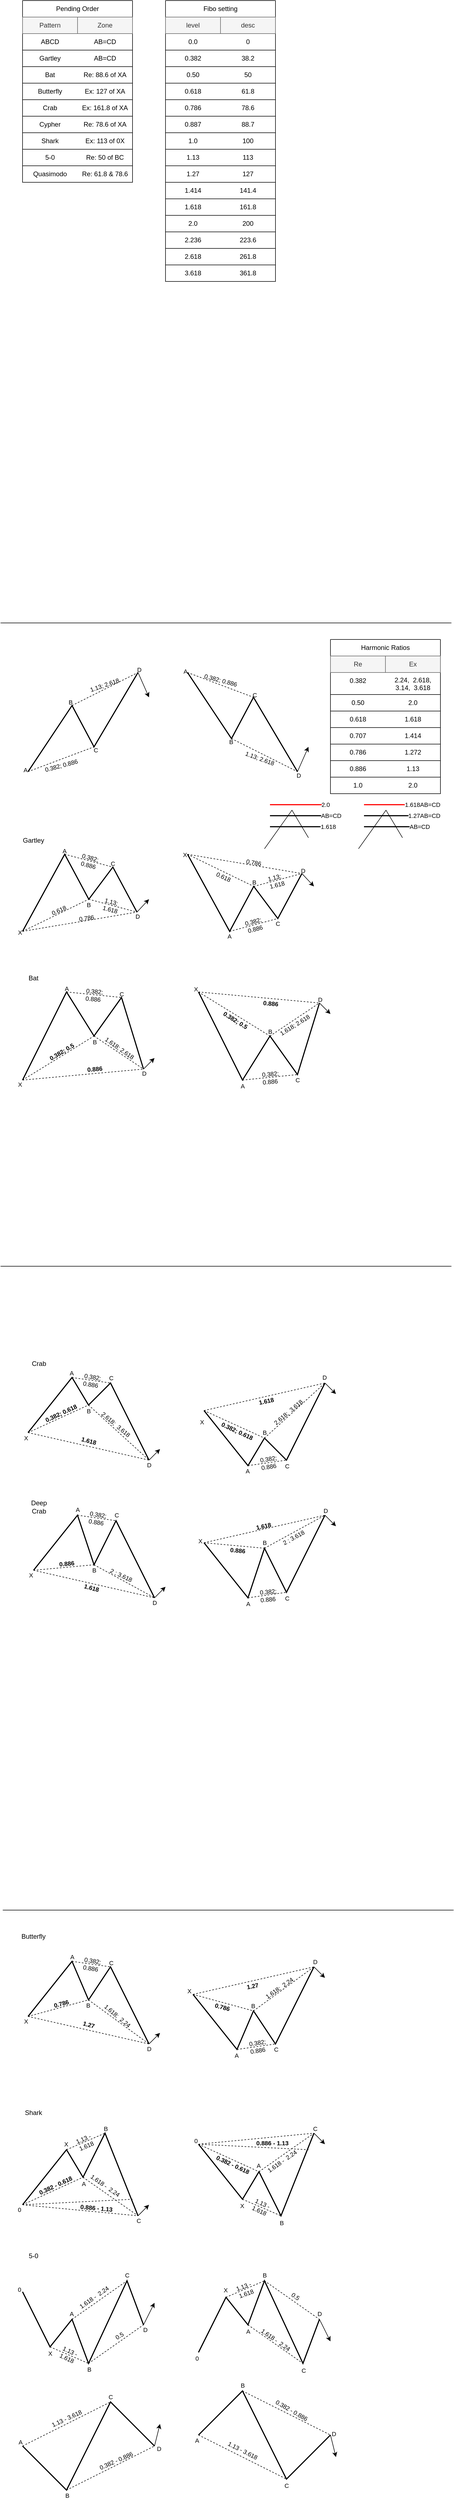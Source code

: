 <mxfile version="28.0.7">
  <diagram name="Page-1" id="uPd2p9e7OhqzQpt0yirn">
    <mxGraphModel dx="358" dy="766" grid="1" gridSize="10" guides="1" tooltips="1" connect="1" arrows="1" fold="1" page="1" pageScale="1" pageWidth="827" pageHeight="1169" math="0" shadow="0">
      <root>
        <mxCell id="0" />
        <mxCell id="1" parent="0" />
        <mxCell id="VpABTGJjlCjB_9lJFO_b-30" value="" style="swimlane;startSize=0;" parent="1" vertex="1">
          <mxGeometry x="40" y="40" width="200" height="330" as="geometry" />
        </mxCell>
        <mxCell id="VpABTGJjlCjB_9lJFO_b-29" value="ABCD" style="text;html=1;align=center;verticalAlign=middle;whiteSpace=wrap;rounded=0;strokeColor=none;" parent="VpABTGJjlCjB_9lJFO_b-30" vertex="1">
          <mxGeometry y="60" width="100" height="30" as="geometry" />
        </mxCell>
        <mxCell id="VpABTGJjlCjB_9lJFO_b-31" value="AB=CD" style="text;html=1;align=center;verticalAlign=middle;whiteSpace=wrap;rounded=0;strokeColor=none;" parent="VpABTGJjlCjB_9lJFO_b-30" vertex="1">
          <mxGeometry x="100" y="60" width="100" height="30" as="geometry" />
        </mxCell>
        <mxCell id="VpABTGJjlCjB_9lJFO_b-32" value="Gartley" style="text;html=1;align=center;verticalAlign=middle;whiteSpace=wrap;rounded=0;" parent="VpABTGJjlCjB_9lJFO_b-30" vertex="1">
          <mxGeometry y="90" width="100" height="30" as="geometry" />
        </mxCell>
        <mxCell id="VpABTGJjlCjB_9lJFO_b-33" value="AB=CD" style="text;html=1;align=center;verticalAlign=middle;whiteSpace=wrap;rounded=0;" parent="VpABTGJjlCjB_9lJFO_b-30" vertex="1">
          <mxGeometry x="100" y="90" width="100" height="30" as="geometry" />
        </mxCell>
        <mxCell id="VpABTGJjlCjB_9lJFO_b-34" value="Re: 88.6 of XA" style="text;html=1;align=center;verticalAlign=middle;whiteSpace=wrap;rounded=0;" parent="VpABTGJjlCjB_9lJFO_b-30" vertex="1">
          <mxGeometry x="100" y="120" width="100" height="30" as="geometry" />
        </mxCell>
        <mxCell id="VpABTGJjlCjB_9lJFO_b-35" value="Bat" style="text;html=1;align=center;verticalAlign=middle;whiteSpace=wrap;rounded=0;" parent="VpABTGJjlCjB_9lJFO_b-30" vertex="1">
          <mxGeometry y="120" width="100" height="30" as="geometry" />
        </mxCell>
        <mxCell id="VpABTGJjlCjB_9lJFO_b-36" value="Butterfly" style="text;html=1;align=center;verticalAlign=middle;whiteSpace=wrap;rounded=0;" parent="VpABTGJjlCjB_9lJFO_b-30" vertex="1">
          <mxGeometry y="150" width="100" height="30" as="geometry" />
        </mxCell>
        <mxCell id="VpABTGJjlCjB_9lJFO_b-37" value="Ex: 127 of XA" style="text;html=1;align=center;verticalAlign=middle;whiteSpace=wrap;rounded=0;" parent="VpABTGJjlCjB_9lJFO_b-30" vertex="1">
          <mxGeometry x="100" y="150" width="100" height="30" as="geometry" />
        </mxCell>
        <mxCell id="VpABTGJjlCjB_9lJFO_b-38" value="Crab" style="text;html=1;align=center;verticalAlign=middle;whiteSpace=wrap;rounded=0;" parent="VpABTGJjlCjB_9lJFO_b-30" vertex="1">
          <mxGeometry y="180" width="100" height="30" as="geometry" />
        </mxCell>
        <mxCell id="VpABTGJjlCjB_9lJFO_b-39" value="Ex: 161.8 of XA" style="text;html=1;align=center;verticalAlign=middle;whiteSpace=wrap;rounded=0;" parent="VpABTGJjlCjB_9lJFO_b-30" vertex="1">
          <mxGeometry x="100" y="180" width="100" height="30" as="geometry" />
        </mxCell>
        <mxCell id="VpABTGJjlCjB_9lJFO_b-40" value="Cypher" style="text;html=1;align=center;verticalAlign=middle;whiteSpace=wrap;rounded=0;" parent="VpABTGJjlCjB_9lJFO_b-30" vertex="1">
          <mxGeometry y="210" width="100" height="30" as="geometry" />
        </mxCell>
        <mxCell id="VpABTGJjlCjB_9lJFO_b-41" value="Re: 78.6 of XA" style="text;html=1;align=center;verticalAlign=middle;whiteSpace=wrap;rounded=0;" parent="VpABTGJjlCjB_9lJFO_b-30" vertex="1">
          <mxGeometry x="100" y="210" width="100" height="30" as="geometry" />
        </mxCell>
        <mxCell id="VpABTGJjlCjB_9lJFO_b-42" value="Shark" style="text;html=1;align=center;verticalAlign=middle;whiteSpace=wrap;rounded=0;" parent="VpABTGJjlCjB_9lJFO_b-30" vertex="1">
          <mxGeometry y="240" width="100" height="30" as="geometry" />
        </mxCell>
        <mxCell id="VpABTGJjlCjB_9lJFO_b-43" value="Ex: 113 of 0X" style="text;html=1;align=center;verticalAlign=middle;whiteSpace=wrap;rounded=0;" parent="VpABTGJjlCjB_9lJFO_b-30" vertex="1">
          <mxGeometry x="100" y="240" width="100" height="30" as="geometry" />
        </mxCell>
        <mxCell id="VpABTGJjlCjB_9lJFO_b-44" value="5-0" style="text;html=1;align=center;verticalAlign=middle;whiteSpace=wrap;rounded=0;" parent="VpABTGJjlCjB_9lJFO_b-30" vertex="1">
          <mxGeometry y="270" width="100" height="30" as="geometry" />
        </mxCell>
        <mxCell id="VpABTGJjlCjB_9lJFO_b-45" value="Re: 50 of BC" style="text;html=1;align=center;verticalAlign=middle;whiteSpace=wrap;rounded=0;" parent="VpABTGJjlCjB_9lJFO_b-30" vertex="1">
          <mxGeometry x="100" y="270" width="100" height="30" as="geometry" />
        </mxCell>
        <mxCell id="VpABTGJjlCjB_9lJFO_b-46" value="Quasimodo" style="text;html=1;align=center;verticalAlign=middle;whiteSpace=wrap;rounded=0;" parent="VpABTGJjlCjB_9lJFO_b-30" vertex="1">
          <mxGeometry y="300" width="100" height="30" as="geometry" />
        </mxCell>
        <mxCell id="VpABTGJjlCjB_9lJFO_b-48" value="Pattern" style="text;html=1;align=center;verticalAlign=middle;whiteSpace=wrap;rounded=0;fillColor=#f5f5f5;strokeColor=#666666;fontColor=#333333;" parent="VpABTGJjlCjB_9lJFO_b-30" vertex="1">
          <mxGeometry y="30" width="100" height="30" as="geometry" />
        </mxCell>
        <mxCell id="VpABTGJjlCjB_9lJFO_b-49" value="Zone" style="text;html=1;align=center;verticalAlign=middle;whiteSpace=wrap;rounded=0;fillColor=#f5f5f5;strokeColor=#666666;fontColor=#333333;" parent="VpABTGJjlCjB_9lJFO_b-30" vertex="1">
          <mxGeometry x="100" y="30" width="100" height="30" as="geometry" />
        </mxCell>
        <mxCell id="VpABTGJjlCjB_9lJFO_b-50" value="" style="endArrow=none;html=1;rounded=0;exitX=0;exitY=0;exitDx=0;exitDy=0;entryX=1;entryY=0;entryDx=0;entryDy=0;" parent="VpABTGJjlCjB_9lJFO_b-30" source="VpABTGJjlCjB_9lJFO_b-32" target="VpABTGJjlCjB_9lJFO_b-33" edge="1">
          <mxGeometry width="50" height="50" relative="1" as="geometry">
            <mxPoint x="210" y="180" as="sourcePoint" />
            <mxPoint x="260" y="130" as="targetPoint" />
          </mxGeometry>
        </mxCell>
        <mxCell id="VpABTGJjlCjB_9lJFO_b-51" value="" style="endArrow=none;html=1;rounded=0;exitX=0;exitY=0;exitDx=0;exitDy=0;entryX=1;entryY=0;entryDx=0;entryDy=0;" parent="VpABTGJjlCjB_9lJFO_b-30" source="VpABTGJjlCjB_9lJFO_b-35" target="VpABTGJjlCjB_9lJFO_b-34" edge="1">
          <mxGeometry width="50" height="50" relative="1" as="geometry">
            <mxPoint x="210" y="180" as="sourcePoint" />
            <mxPoint x="260" y="130" as="targetPoint" />
          </mxGeometry>
        </mxCell>
        <mxCell id="VpABTGJjlCjB_9lJFO_b-52" value="" style="endArrow=none;html=1;rounded=0;exitX=0;exitY=0;exitDx=0;exitDy=0;entryX=1;entryY=0;entryDx=0;entryDy=0;" parent="VpABTGJjlCjB_9lJFO_b-30" source="VpABTGJjlCjB_9lJFO_b-36" target="VpABTGJjlCjB_9lJFO_b-37" edge="1">
          <mxGeometry width="50" height="50" relative="1" as="geometry">
            <mxPoint x="210" y="180" as="sourcePoint" />
            <mxPoint x="260" y="130" as="targetPoint" />
          </mxGeometry>
        </mxCell>
        <mxCell id="VpABTGJjlCjB_9lJFO_b-53" value="" style="endArrow=none;html=1;rounded=0;exitX=0;exitY=0;exitDx=0;exitDy=0;entryX=1;entryY=0;entryDx=0;entryDy=0;" parent="VpABTGJjlCjB_9lJFO_b-30" source="VpABTGJjlCjB_9lJFO_b-38" target="VpABTGJjlCjB_9lJFO_b-39" edge="1">
          <mxGeometry width="50" height="50" relative="1" as="geometry">
            <mxPoint x="210" y="190" as="sourcePoint" />
            <mxPoint x="260" y="140" as="targetPoint" />
          </mxGeometry>
        </mxCell>
        <mxCell id="VpABTGJjlCjB_9lJFO_b-54" value="" style="endArrow=none;html=1;rounded=0;exitX=0;exitY=0;exitDx=0;exitDy=0;entryX=1;entryY=0;entryDx=0;entryDy=0;" parent="VpABTGJjlCjB_9lJFO_b-30" source="VpABTGJjlCjB_9lJFO_b-40" target="VpABTGJjlCjB_9lJFO_b-41" edge="1">
          <mxGeometry width="50" height="50" relative="1" as="geometry">
            <mxPoint x="210" y="230" as="sourcePoint" />
            <mxPoint x="260" y="180" as="targetPoint" />
          </mxGeometry>
        </mxCell>
        <mxCell id="VpABTGJjlCjB_9lJFO_b-55" value="" style="endArrow=none;html=1;rounded=0;exitX=0;exitY=1;exitDx=0;exitDy=0;entryX=1;entryY=0;entryDx=0;entryDy=0;" parent="VpABTGJjlCjB_9lJFO_b-30" source="VpABTGJjlCjB_9lJFO_b-40" target="VpABTGJjlCjB_9lJFO_b-43" edge="1">
          <mxGeometry width="50" height="50" relative="1" as="geometry">
            <mxPoint x="210" y="260" as="sourcePoint" />
            <mxPoint x="260" y="210" as="targetPoint" />
          </mxGeometry>
        </mxCell>
        <mxCell id="VpABTGJjlCjB_9lJFO_b-56" value="" style="endArrow=none;html=1;rounded=0;exitX=0;exitY=0;exitDx=0;exitDy=0;entryX=1;entryY=1;entryDx=0;entryDy=0;" parent="VpABTGJjlCjB_9lJFO_b-30" source="VpABTGJjlCjB_9lJFO_b-44" target="VpABTGJjlCjB_9lJFO_b-43" edge="1">
          <mxGeometry width="50" height="50" relative="1" as="geometry">
            <mxPoint x="210" y="260" as="sourcePoint" />
            <mxPoint x="260" y="210" as="targetPoint" />
          </mxGeometry>
        </mxCell>
        <mxCell id="VpABTGJjlCjB_9lJFO_b-57" value="" style="endArrow=none;html=1;rounded=0;exitX=0;exitY=1;exitDx=0;exitDy=0;entryX=1;entryY=1;entryDx=0;entryDy=0;" parent="VpABTGJjlCjB_9lJFO_b-30" source="VpABTGJjlCjB_9lJFO_b-44" target="VpABTGJjlCjB_9lJFO_b-45" edge="1">
          <mxGeometry width="50" height="50" relative="1" as="geometry">
            <mxPoint x="210" y="260" as="sourcePoint" />
            <mxPoint x="260" y="210" as="targetPoint" />
          </mxGeometry>
        </mxCell>
        <mxCell id="VpABTGJjlCjB_9lJFO_b-47" value="Re: 61.8 &amp;amp; 78.6" style="text;html=1;align=center;verticalAlign=middle;whiteSpace=wrap;rounded=0;" parent="VpABTGJjlCjB_9lJFO_b-30" vertex="1">
          <mxGeometry x="100" y="300" width="100" height="30" as="geometry" />
        </mxCell>
        <mxCell id="VpABTGJjlCjB_9lJFO_b-59" value="Pending Order" style="text;html=1;align=center;verticalAlign=middle;whiteSpace=wrap;rounded=0;" parent="VpABTGJjlCjB_9lJFO_b-30" vertex="1">
          <mxGeometry width="200" height="30" as="geometry" />
        </mxCell>
        <mxCell id="VpABTGJjlCjB_9lJFO_b-60" value="" style="swimlane;startSize=0;" parent="1" vertex="1">
          <mxGeometry x="300" y="40" width="200" height="510" as="geometry" />
        </mxCell>
        <mxCell id="VpABTGJjlCjB_9lJFO_b-61" value="0.0" style="text;html=1;align=center;verticalAlign=middle;whiteSpace=wrap;rounded=0;strokeColor=none;" parent="VpABTGJjlCjB_9lJFO_b-60" vertex="1">
          <mxGeometry y="60" width="100" height="30" as="geometry" />
        </mxCell>
        <mxCell id="VpABTGJjlCjB_9lJFO_b-62" value="0" style="text;html=1;align=center;verticalAlign=middle;whiteSpace=wrap;rounded=0;strokeColor=none;" parent="VpABTGJjlCjB_9lJFO_b-60" vertex="1">
          <mxGeometry x="100" y="60" width="100" height="30" as="geometry" />
        </mxCell>
        <mxCell id="VpABTGJjlCjB_9lJFO_b-63" value="0.382" style="text;html=1;align=center;verticalAlign=middle;whiteSpace=wrap;rounded=0;" parent="VpABTGJjlCjB_9lJFO_b-60" vertex="1">
          <mxGeometry y="90" width="100" height="30" as="geometry" />
        </mxCell>
        <mxCell id="VpABTGJjlCjB_9lJFO_b-64" value="38.2" style="text;html=1;align=center;verticalAlign=middle;whiteSpace=wrap;rounded=0;" parent="VpABTGJjlCjB_9lJFO_b-60" vertex="1">
          <mxGeometry x="100" y="90" width="100" height="30" as="geometry" />
        </mxCell>
        <mxCell id="VpABTGJjlCjB_9lJFO_b-65" value="50" style="text;html=1;align=center;verticalAlign=middle;whiteSpace=wrap;rounded=0;" parent="VpABTGJjlCjB_9lJFO_b-60" vertex="1">
          <mxGeometry x="100" y="120" width="100" height="30" as="geometry" />
        </mxCell>
        <mxCell id="VpABTGJjlCjB_9lJFO_b-66" value="0.50" style="text;html=1;align=center;verticalAlign=middle;whiteSpace=wrap;rounded=0;" parent="VpABTGJjlCjB_9lJFO_b-60" vertex="1">
          <mxGeometry y="120" width="100" height="30" as="geometry" />
        </mxCell>
        <mxCell id="VpABTGJjlCjB_9lJFO_b-67" value="0.618" style="text;html=1;align=center;verticalAlign=middle;whiteSpace=wrap;rounded=0;" parent="VpABTGJjlCjB_9lJFO_b-60" vertex="1">
          <mxGeometry y="150" width="100" height="30" as="geometry" />
        </mxCell>
        <mxCell id="VpABTGJjlCjB_9lJFO_b-68" value="61.8" style="text;html=1;align=center;verticalAlign=middle;whiteSpace=wrap;rounded=0;" parent="VpABTGJjlCjB_9lJFO_b-60" vertex="1">
          <mxGeometry x="100" y="150" width="100" height="30" as="geometry" />
        </mxCell>
        <mxCell id="VpABTGJjlCjB_9lJFO_b-69" value="0.786" style="text;html=1;align=center;verticalAlign=middle;whiteSpace=wrap;rounded=0;" parent="VpABTGJjlCjB_9lJFO_b-60" vertex="1">
          <mxGeometry y="180" width="100" height="30" as="geometry" />
        </mxCell>
        <mxCell id="VpABTGJjlCjB_9lJFO_b-70" value="78.6" style="text;html=1;align=center;verticalAlign=middle;whiteSpace=wrap;rounded=0;" parent="VpABTGJjlCjB_9lJFO_b-60" vertex="1">
          <mxGeometry x="100" y="180" width="100" height="30" as="geometry" />
        </mxCell>
        <mxCell id="VpABTGJjlCjB_9lJFO_b-71" value="0.887" style="text;html=1;align=center;verticalAlign=middle;whiteSpace=wrap;rounded=0;" parent="VpABTGJjlCjB_9lJFO_b-60" vertex="1">
          <mxGeometry y="210" width="100" height="30" as="geometry" />
        </mxCell>
        <mxCell id="VpABTGJjlCjB_9lJFO_b-72" value="88.7" style="text;html=1;align=center;verticalAlign=middle;whiteSpace=wrap;rounded=0;" parent="VpABTGJjlCjB_9lJFO_b-60" vertex="1">
          <mxGeometry x="100" y="210" width="100" height="30" as="geometry" />
        </mxCell>
        <mxCell id="VpABTGJjlCjB_9lJFO_b-73" value="1.0" style="text;html=1;align=center;verticalAlign=middle;whiteSpace=wrap;rounded=0;" parent="VpABTGJjlCjB_9lJFO_b-60" vertex="1">
          <mxGeometry y="240" width="100" height="30" as="geometry" />
        </mxCell>
        <mxCell id="VpABTGJjlCjB_9lJFO_b-74" value="100" style="text;html=1;align=center;verticalAlign=middle;whiteSpace=wrap;rounded=0;" parent="VpABTGJjlCjB_9lJFO_b-60" vertex="1">
          <mxGeometry x="100" y="240" width="100" height="30" as="geometry" />
        </mxCell>
        <mxCell id="VpABTGJjlCjB_9lJFO_b-75" value="1.13" style="text;html=1;align=center;verticalAlign=middle;whiteSpace=wrap;rounded=0;" parent="VpABTGJjlCjB_9lJFO_b-60" vertex="1">
          <mxGeometry y="270" width="100" height="30" as="geometry" />
        </mxCell>
        <mxCell id="VpABTGJjlCjB_9lJFO_b-76" value="113" style="text;html=1;align=center;verticalAlign=middle;whiteSpace=wrap;rounded=0;" parent="VpABTGJjlCjB_9lJFO_b-60" vertex="1">
          <mxGeometry x="100" y="270" width="100" height="30" as="geometry" />
        </mxCell>
        <mxCell id="VpABTGJjlCjB_9lJFO_b-77" value="1.27" style="text;html=1;align=center;verticalAlign=middle;whiteSpace=wrap;rounded=0;" parent="VpABTGJjlCjB_9lJFO_b-60" vertex="1">
          <mxGeometry y="300" width="100" height="30" as="geometry" />
        </mxCell>
        <mxCell id="VpABTGJjlCjB_9lJFO_b-78" value="level" style="text;html=1;align=center;verticalAlign=middle;whiteSpace=wrap;rounded=0;fillColor=#f5f5f5;strokeColor=#666666;fontColor=#333333;" parent="VpABTGJjlCjB_9lJFO_b-60" vertex="1">
          <mxGeometry y="30" width="100" height="30" as="geometry" />
        </mxCell>
        <mxCell id="VpABTGJjlCjB_9lJFO_b-79" value="desc" style="text;html=1;align=center;verticalAlign=middle;whiteSpace=wrap;rounded=0;fillColor=#f5f5f5;strokeColor=#666666;fontColor=#333333;" parent="VpABTGJjlCjB_9lJFO_b-60" vertex="1">
          <mxGeometry x="100" y="30" width="100" height="30" as="geometry" />
        </mxCell>
        <mxCell id="VpABTGJjlCjB_9lJFO_b-80" value="" style="endArrow=none;html=1;rounded=0;exitX=0;exitY=0;exitDx=0;exitDy=0;entryX=1;entryY=0;entryDx=0;entryDy=0;" parent="VpABTGJjlCjB_9lJFO_b-60" source="VpABTGJjlCjB_9lJFO_b-63" target="VpABTGJjlCjB_9lJFO_b-64" edge="1">
          <mxGeometry width="50" height="50" relative="1" as="geometry">
            <mxPoint x="210" y="180" as="sourcePoint" />
            <mxPoint x="260" y="130" as="targetPoint" />
          </mxGeometry>
        </mxCell>
        <mxCell id="VpABTGJjlCjB_9lJFO_b-81" value="" style="endArrow=none;html=1;rounded=0;exitX=0;exitY=0;exitDx=0;exitDy=0;entryX=1;entryY=0;entryDx=0;entryDy=0;" parent="VpABTGJjlCjB_9lJFO_b-60" source="VpABTGJjlCjB_9lJFO_b-66" target="VpABTGJjlCjB_9lJFO_b-65" edge="1">
          <mxGeometry width="50" height="50" relative="1" as="geometry">
            <mxPoint x="210" y="180" as="sourcePoint" />
            <mxPoint x="260" y="130" as="targetPoint" />
          </mxGeometry>
        </mxCell>
        <mxCell id="VpABTGJjlCjB_9lJFO_b-82" value="" style="endArrow=none;html=1;rounded=0;exitX=0;exitY=0;exitDx=0;exitDy=0;entryX=1;entryY=0;entryDx=0;entryDy=0;" parent="VpABTGJjlCjB_9lJFO_b-60" source="VpABTGJjlCjB_9lJFO_b-67" target="VpABTGJjlCjB_9lJFO_b-68" edge="1">
          <mxGeometry width="50" height="50" relative="1" as="geometry">
            <mxPoint x="210" y="180" as="sourcePoint" />
            <mxPoint x="260" y="130" as="targetPoint" />
          </mxGeometry>
        </mxCell>
        <mxCell id="VpABTGJjlCjB_9lJFO_b-83" value="" style="endArrow=none;html=1;rounded=0;exitX=0;exitY=0;exitDx=0;exitDy=0;entryX=1;entryY=0;entryDx=0;entryDy=0;" parent="VpABTGJjlCjB_9lJFO_b-60" source="VpABTGJjlCjB_9lJFO_b-69" target="VpABTGJjlCjB_9lJFO_b-70" edge="1">
          <mxGeometry width="50" height="50" relative="1" as="geometry">
            <mxPoint x="210" y="190" as="sourcePoint" />
            <mxPoint x="260" y="140" as="targetPoint" />
          </mxGeometry>
        </mxCell>
        <mxCell id="VpABTGJjlCjB_9lJFO_b-84" value="" style="endArrow=none;html=1;rounded=0;exitX=0;exitY=0;exitDx=0;exitDy=0;entryX=1;entryY=0;entryDx=0;entryDy=0;" parent="VpABTGJjlCjB_9lJFO_b-60" source="VpABTGJjlCjB_9lJFO_b-71" target="VpABTGJjlCjB_9lJFO_b-72" edge="1">
          <mxGeometry width="50" height="50" relative="1" as="geometry">
            <mxPoint x="210" y="230" as="sourcePoint" />
            <mxPoint x="260" y="180" as="targetPoint" />
          </mxGeometry>
        </mxCell>
        <mxCell id="VpABTGJjlCjB_9lJFO_b-85" value="" style="endArrow=none;html=1;rounded=0;exitX=0;exitY=1;exitDx=0;exitDy=0;entryX=1;entryY=0;entryDx=0;entryDy=0;" parent="VpABTGJjlCjB_9lJFO_b-60" source="VpABTGJjlCjB_9lJFO_b-71" target="VpABTGJjlCjB_9lJFO_b-74" edge="1">
          <mxGeometry width="50" height="50" relative="1" as="geometry">
            <mxPoint x="210" y="260" as="sourcePoint" />
            <mxPoint x="260" y="210" as="targetPoint" />
          </mxGeometry>
        </mxCell>
        <mxCell id="VpABTGJjlCjB_9lJFO_b-86" value="" style="endArrow=none;html=1;rounded=0;exitX=0;exitY=0;exitDx=0;exitDy=0;entryX=1;entryY=1;entryDx=0;entryDy=0;" parent="VpABTGJjlCjB_9lJFO_b-60" source="VpABTGJjlCjB_9lJFO_b-75" target="VpABTGJjlCjB_9lJFO_b-74" edge="1">
          <mxGeometry width="50" height="50" relative="1" as="geometry">
            <mxPoint x="210" y="260" as="sourcePoint" />
            <mxPoint x="260" y="210" as="targetPoint" />
          </mxGeometry>
        </mxCell>
        <mxCell id="VpABTGJjlCjB_9lJFO_b-87" value="" style="endArrow=none;html=1;rounded=0;exitX=0;exitY=1;exitDx=0;exitDy=0;entryX=1;entryY=1;entryDx=0;entryDy=0;" parent="VpABTGJjlCjB_9lJFO_b-60" source="VpABTGJjlCjB_9lJFO_b-75" target="VpABTGJjlCjB_9lJFO_b-76" edge="1">
          <mxGeometry width="50" height="50" relative="1" as="geometry">
            <mxPoint x="210" y="260" as="sourcePoint" />
            <mxPoint x="260" y="210" as="targetPoint" />
          </mxGeometry>
        </mxCell>
        <mxCell id="VpABTGJjlCjB_9lJFO_b-89" value="Fibo setting" style="text;html=1;align=center;verticalAlign=middle;whiteSpace=wrap;rounded=0;" parent="VpABTGJjlCjB_9lJFO_b-60" vertex="1">
          <mxGeometry width="200" height="30" as="geometry" />
        </mxCell>
        <mxCell id="VpABTGJjlCjB_9lJFO_b-88" value="127" style="text;html=1;align=center;verticalAlign=middle;whiteSpace=wrap;rounded=0;" parent="VpABTGJjlCjB_9lJFO_b-60" vertex="1">
          <mxGeometry x="100" y="300" width="100" height="30" as="geometry" />
        </mxCell>
        <mxCell id="VpABTGJjlCjB_9lJFO_b-90" value="1.414" style="text;html=1;align=center;verticalAlign=middle;whiteSpace=wrap;rounded=0;" parent="VpABTGJjlCjB_9lJFO_b-60" vertex="1">
          <mxGeometry y="330" width="100" height="30" as="geometry" />
        </mxCell>
        <mxCell id="VpABTGJjlCjB_9lJFO_b-91" value="" style="endArrow=none;html=1;rounded=0;exitX=0;exitY=1;exitDx=0;exitDy=0;entryX=1;entryY=1;entryDx=0;entryDy=0;" parent="VpABTGJjlCjB_9lJFO_b-60" edge="1">
          <mxGeometry width="50" height="50" relative="1" as="geometry">
            <mxPoint y="330" as="sourcePoint" />
            <mxPoint x="200" y="330" as="targetPoint" />
          </mxGeometry>
        </mxCell>
        <mxCell id="VpABTGJjlCjB_9lJFO_b-92" value="141.4" style="text;html=1;align=center;verticalAlign=middle;whiteSpace=wrap;rounded=0;" parent="VpABTGJjlCjB_9lJFO_b-60" vertex="1">
          <mxGeometry x="100" y="330" width="100" height="30" as="geometry" />
        </mxCell>
        <mxCell id="VpABTGJjlCjB_9lJFO_b-93" value="1.618" style="text;html=1;align=center;verticalAlign=middle;whiteSpace=wrap;rounded=0;" parent="VpABTGJjlCjB_9lJFO_b-60" vertex="1">
          <mxGeometry y="360" width="100" height="30" as="geometry" />
        </mxCell>
        <mxCell id="VpABTGJjlCjB_9lJFO_b-94" value="" style="endArrow=none;html=1;rounded=0;exitX=0;exitY=1;exitDx=0;exitDy=0;entryX=1;entryY=1;entryDx=0;entryDy=0;" parent="VpABTGJjlCjB_9lJFO_b-60" edge="1">
          <mxGeometry width="50" height="50" relative="1" as="geometry">
            <mxPoint y="360" as="sourcePoint" />
            <mxPoint x="200" y="360" as="targetPoint" />
          </mxGeometry>
        </mxCell>
        <mxCell id="VpABTGJjlCjB_9lJFO_b-95" value="161.8" style="text;html=1;align=center;verticalAlign=middle;whiteSpace=wrap;rounded=0;" parent="VpABTGJjlCjB_9lJFO_b-60" vertex="1">
          <mxGeometry x="100" y="360" width="100" height="30" as="geometry" />
        </mxCell>
        <mxCell id="VpABTGJjlCjB_9lJFO_b-96" value="2.0" style="text;html=1;align=center;verticalAlign=middle;whiteSpace=wrap;rounded=0;" parent="VpABTGJjlCjB_9lJFO_b-60" vertex="1">
          <mxGeometry y="390" width="100" height="30" as="geometry" />
        </mxCell>
        <mxCell id="VpABTGJjlCjB_9lJFO_b-97" value="" style="endArrow=none;html=1;rounded=0;exitX=0;exitY=1;exitDx=0;exitDy=0;entryX=1;entryY=1;entryDx=0;entryDy=0;" parent="VpABTGJjlCjB_9lJFO_b-60" edge="1">
          <mxGeometry width="50" height="50" relative="1" as="geometry">
            <mxPoint y="390" as="sourcePoint" />
            <mxPoint x="200" y="390" as="targetPoint" />
          </mxGeometry>
        </mxCell>
        <mxCell id="VpABTGJjlCjB_9lJFO_b-98" value="200" style="text;html=1;align=center;verticalAlign=middle;whiteSpace=wrap;rounded=0;" parent="VpABTGJjlCjB_9lJFO_b-60" vertex="1">
          <mxGeometry x="100" y="390" width="100" height="30" as="geometry" />
        </mxCell>
        <mxCell id="VpABTGJjlCjB_9lJFO_b-99" value="2.236" style="text;html=1;align=center;verticalAlign=middle;whiteSpace=wrap;rounded=0;" parent="VpABTGJjlCjB_9lJFO_b-60" vertex="1">
          <mxGeometry y="420" width="100" height="30" as="geometry" />
        </mxCell>
        <mxCell id="VpABTGJjlCjB_9lJFO_b-100" value="" style="endArrow=none;html=1;rounded=0;exitX=0;exitY=1;exitDx=0;exitDy=0;entryX=1;entryY=1;entryDx=0;entryDy=0;" parent="VpABTGJjlCjB_9lJFO_b-60" edge="1">
          <mxGeometry width="50" height="50" relative="1" as="geometry">
            <mxPoint y="420" as="sourcePoint" />
            <mxPoint x="200" y="420" as="targetPoint" />
          </mxGeometry>
        </mxCell>
        <mxCell id="VpABTGJjlCjB_9lJFO_b-101" value="223.6" style="text;html=1;align=center;verticalAlign=middle;whiteSpace=wrap;rounded=0;" parent="VpABTGJjlCjB_9lJFO_b-60" vertex="1">
          <mxGeometry x="100" y="420" width="100" height="30" as="geometry" />
        </mxCell>
        <mxCell id="VpABTGJjlCjB_9lJFO_b-102" value="2.618" style="text;html=1;align=center;verticalAlign=middle;whiteSpace=wrap;rounded=0;" parent="VpABTGJjlCjB_9lJFO_b-60" vertex="1">
          <mxGeometry y="450" width="100" height="30" as="geometry" />
        </mxCell>
        <mxCell id="VpABTGJjlCjB_9lJFO_b-103" value="" style="endArrow=none;html=1;rounded=0;exitX=0;exitY=1;exitDx=0;exitDy=0;entryX=1;entryY=1;entryDx=0;entryDy=0;" parent="VpABTGJjlCjB_9lJFO_b-60" edge="1">
          <mxGeometry width="50" height="50" relative="1" as="geometry">
            <mxPoint y="450" as="sourcePoint" />
            <mxPoint x="200" y="450" as="targetPoint" />
          </mxGeometry>
        </mxCell>
        <mxCell id="VpABTGJjlCjB_9lJFO_b-104" value="261.8" style="text;html=1;align=center;verticalAlign=middle;whiteSpace=wrap;rounded=0;" parent="VpABTGJjlCjB_9lJFO_b-60" vertex="1">
          <mxGeometry x="100" y="450" width="100" height="30" as="geometry" />
        </mxCell>
        <mxCell id="VpABTGJjlCjB_9lJFO_b-105" value="3.618" style="text;html=1;align=center;verticalAlign=middle;whiteSpace=wrap;rounded=0;" parent="VpABTGJjlCjB_9lJFO_b-60" vertex="1">
          <mxGeometry y="480" width="100" height="30" as="geometry" />
        </mxCell>
        <mxCell id="VpABTGJjlCjB_9lJFO_b-106" value="" style="endArrow=none;html=1;rounded=0;exitX=0;exitY=1;exitDx=0;exitDy=0;entryX=1;entryY=1;entryDx=0;entryDy=0;" parent="VpABTGJjlCjB_9lJFO_b-60" edge="1">
          <mxGeometry width="50" height="50" relative="1" as="geometry">
            <mxPoint y="480" as="sourcePoint" />
            <mxPoint x="200" y="480" as="targetPoint" />
          </mxGeometry>
        </mxCell>
        <mxCell id="VpABTGJjlCjB_9lJFO_b-107" value="361.8" style="text;html=1;align=center;verticalAlign=middle;whiteSpace=wrap;rounded=0;" parent="VpABTGJjlCjB_9lJFO_b-60" vertex="1">
          <mxGeometry x="100" y="480" width="100" height="30" as="geometry" />
        </mxCell>
        <mxCell id="Z6xzJXnfrYjCA8Dwj1S_-2" value="" style="endArrow=none;html=1;rounded=0;" parent="1" edge="1">
          <mxGeometry width="50" height="50" relative="1" as="geometry">
            <mxPoint y="1170" as="sourcePoint" />
            <mxPoint x="820" y="1170" as="targetPoint" />
          </mxGeometry>
        </mxCell>
        <mxCell id="Z6xzJXnfrYjCA8Dwj1S_-3" value="" style="swimlane;startSize=0;" parent="1" vertex="1">
          <mxGeometry x="600" y="1200" width="200" height="280" as="geometry" />
        </mxCell>
        <mxCell id="Z6xzJXnfrYjCA8Dwj1S_-4" value="0.382" style="text;html=1;align=center;verticalAlign=middle;whiteSpace=wrap;rounded=0;strokeColor=none;" parent="Z6xzJXnfrYjCA8Dwj1S_-3" vertex="1">
          <mxGeometry y="60" width="100" height="30" as="geometry" />
        </mxCell>
        <mxCell id="Z6xzJXnfrYjCA8Dwj1S_-5" value="&lt;div&gt;2.24,&amp;nbsp; 2.618,&lt;/div&gt;&lt;div&gt;3.14,&amp;nbsp; 3.618&lt;/div&gt;" style="text;html=1;align=center;verticalAlign=top;whiteSpace=wrap;rounded=0;strokeColor=none;" parent="Z6xzJXnfrYjCA8Dwj1S_-3" vertex="1">
          <mxGeometry x="100" y="60" width="100" height="40" as="geometry" />
        </mxCell>
        <mxCell id="Z6xzJXnfrYjCA8Dwj1S_-8" value="2.0" style="text;html=1;align=center;verticalAlign=middle;whiteSpace=wrap;rounded=0;" parent="Z6xzJXnfrYjCA8Dwj1S_-3" vertex="1">
          <mxGeometry x="100" y="100" width="100" height="30" as="geometry" />
        </mxCell>
        <mxCell id="Z6xzJXnfrYjCA8Dwj1S_-9" value="0.50" style="text;html=1;align=center;verticalAlign=middle;whiteSpace=wrap;rounded=0;" parent="Z6xzJXnfrYjCA8Dwj1S_-3" vertex="1">
          <mxGeometry y="100" width="100" height="30" as="geometry" />
        </mxCell>
        <mxCell id="Z6xzJXnfrYjCA8Dwj1S_-10" value="0.618" style="text;html=1;align=center;verticalAlign=middle;whiteSpace=wrap;rounded=0;" parent="Z6xzJXnfrYjCA8Dwj1S_-3" vertex="1">
          <mxGeometry y="130" width="100" height="30" as="geometry" />
        </mxCell>
        <mxCell id="Z6xzJXnfrYjCA8Dwj1S_-11" value="1.618" style="text;html=1;align=center;verticalAlign=middle;whiteSpace=wrap;rounded=0;" parent="Z6xzJXnfrYjCA8Dwj1S_-3" vertex="1">
          <mxGeometry x="100" y="130" width="100" height="30" as="geometry" />
        </mxCell>
        <mxCell id="Z6xzJXnfrYjCA8Dwj1S_-12" value="0.707" style="text;html=1;align=center;verticalAlign=middle;whiteSpace=wrap;rounded=0;" parent="Z6xzJXnfrYjCA8Dwj1S_-3" vertex="1">
          <mxGeometry y="160" width="100" height="30" as="geometry" />
        </mxCell>
        <mxCell id="Z6xzJXnfrYjCA8Dwj1S_-13" value="1.414" style="text;html=1;align=center;verticalAlign=middle;whiteSpace=wrap;rounded=0;" parent="Z6xzJXnfrYjCA8Dwj1S_-3" vertex="1">
          <mxGeometry x="100" y="160" width="100" height="30" as="geometry" />
        </mxCell>
        <mxCell id="Z6xzJXnfrYjCA8Dwj1S_-14" value="0.786" style="text;html=1;align=center;verticalAlign=middle;whiteSpace=wrap;rounded=0;" parent="Z6xzJXnfrYjCA8Dwj1S_-3" vertex="1">
          <mxGeometry y="190" width="100" height="30" as="geometry" />
        </mxCell>
        <mxCell id="Z6xzJXnfrYjCA8Dwj1S_-15" value="1.272" style="text;html=1;align=center;verticalAlign=middle;whiteSpace=wrap;rounded=0;" parent="Z6xzJXnfrYjCA8Dwj1S_-3" vertex="1">
          <mxGeometry x="100" y="190" width="100" height="30" as="geometry" />
        </mxCell>
        <mxCell id="Z6xzJXnfrYjCA8Dwj1S_-16" value="0.886" style="text;html=1;align=center;verticalAlign=middle;whiteSpace=wrap;rounded=0;" parent="Z6xzJXnfrYjCA8Dwj1S_-3" vertex="1">
          <mxGeometry y="220" width="100" height="30" as="geometry" />
        </mxCell>
        <mxCell id="Z6xzJXnfrYjCA8Dwj1S_-17" value="1.13" style="text;html=1;align=center;verticalAlign=middle;whiteSpace=wrap;rounded=0;" parent="Z6xzJXnfrYjCA8Dwj1S_-3" vertex="1">
          <mxGeometry x="100" y="220" width="100" height="30" as="geometry" />
        </mxCell>
        <mxCell id="Z6xzJXnfrYjCA8Dwj1S_-18" value="1.0" style="text;html=1;align=center;verticalAlign=middle;whiteSpace=wrap;rounded=0;" parent="Z6xzJXnfrYjCA8Dwj1S_-3" vertex="1">
          <mxGeometry y="250" width="100" height="30" as="geometry" />
        </mxCell>
        <mxCell id="Z6xzJXnfrYjCA8Dwj1S_-19" value="2.0" style="text;html=1;align=center;verticalAlign=middle;whiteSpace=wrap;rounded=0;" parent="Z6xzJXnfrYjCA8Dwj1S_-3" vertex="1">
          <mxGeometry x="100" y="250" width="100" height="30" as="geometry" />
        </mxCell>
        <mxCell id="Z6xzJXnfrYjCA8Dwj1S_-21" value="Re" style="text;html=1;align=center;verticalAlign=middle;whiteSpace=wrap;rounded=0;fillColor=#f5f5f5;strokeColor=#666666;fontColor=#333333;" parent="Z6xzJXnfrYjCA8Dwj1S_-3" vertex="1">
          <mxGeometry y="30" width="100" height="30" as="geometry" />
        </mxCell>
        <mxCell id="Z6xzJXnfrYjCA8Dwj1S_-22" value="Ex" style="text;html=1;align=center;verticalAlign=middle;whiteSpace=wrap;rounded=0;fillColor=#f5f5f5;strokeColor=#666666;fontColor=#333333;" parent="Z6xzJXnfrYjCA8Dwj1S_-3" vertex="1">
          <mxGeometry x="100" y="30" width="100" height="30" as="geometry" />
        </mxCell>
        <mxCell id="Z6xzJXnfrYjCA8Dwj1S_-24" value="" style="endArrow=none;html=1;rounded=0;exitX=0;exitY=0;exitDx=0;exitDy=0;entryX=1;entryY=0;entryDx=0;entryDy=0;" parent="Z6xzJXnfrYjCA8Dwj1S_-3" source="Z6xzJXnfrYjCA8Dwj1S_-9" target="Z6xzJXnfrYjCA8Dwj1S_-8" edge="1">
          <mxGeometry width="50" height="50" relative="1" as="geometry">
            <mxPoint x="210" y="160" as="sourcePoint" />
            <mxPoint x="260" y="110" as="targetPoint" />
          </mxGeometry>
        </mxCell>
        <mxCell id="Z6xzJXnfrYjCA8Dwj1S_-25" value="" style="endArrow=none;html=1;rounded=0;exitX=0;exitY=0;exitDx=0;exitDy=0;entryX=1;entryY=0;entryDx=0;entryDy=0;" parent="Z6xzJXnfrYjCA8Dwj1S_-3" source="Z6xzJXnfrYjCA8Dwj1S_-10" target="Z6xzJXnfrYjCA8Dwj1S_-11" edge="1">
          <mxGeometry width="50" height="50" relative="1" as="geometry">
            <mxPoint x="210" y="160" as="sourcePoint" />
            <mxPoint x="260" y="110" as="targetPoint" />
          </mxGeometry>
        </mxCell>
        <mxCell id="Z6xzJXnfrYjCA8Dwj1S_-26" value="" style="endArrow=none;html=1;rounded=0;exitX=0;exitY=0;exitDx=0;exitDy=0;entryX=1;entryY=0;entryDx=0;entryDy=0;" parent="Z6xzJXnfrYjCA8Dwj1S_-3" source="Z6xzJXnfrYjCA8Dwj1S_-12" target="Z6xzJXnfrYjCA8Dwj1S_-13" edge="1">
          <mxGeometry width="50" height="50" relative="1" as="geometry">
            <mxPoint x="210" y="170" as="sourcePoint" />
            <mxPoint x="260" y="120" as="targetPoint" />
          </mxGeometry>
        </mxCell>
        <mxCell id="Z6xzJXnfrYjCA8Dwj1S_-27" value="" style="endArrow=none;html=1;rounded=0;exitX=0;exitY=0;exitDx=0;exitDy=0;entryX=1;entryY=0;entryDx=0;entryDy=0;" parent="Z6xzJXnfrYjCA8Dwj1S_-3" source="Z6xzJXnfrYjCA8Dwj1S_-14" target="Z6xzJXnfrYjCA8Dwj1S_-15" edge="1">
          <mxGeometry width="50" height="50" relative="1" as="geometry">
            <mxPoint x="210" y="210" as="sourcePoint" />
            <mxPoint x="260" y="160" as="targetPoint" />
          </mxGeometry>
        </mxCell>
        <mxCell id="Z6xzJXnfrYjCA8Dwj1S_-28" value="" style="endArrow=none;html=1;rounded=0;exitX=0;exitY=1;exitDx=0;exitDy=0;entryX=1;entryY=0;entryDx=0;entryDy=0;" parent="Z6xzJXnfrYjCA8Dwj1S_-3" source="Z6xzJXnfrYjCA8Dwj1S_-14" target="Z6xzJXnfrYjCA8Dwj1S_-17" edge="1">
          <mxGeometry width="50" height="50" relative="1" as="geometry">
            <mxPoint x="210" y="240" as="sourcePoint" />
            <mxPoint x="260" y="190" as="targetPoint" />
          </mxGeometry>
        </mxCell>
        <mxCell id="Z6xzJXnfrYjCA8Dwj1S_-29" value="" style="endArrow=none;html=1;rounded=0;exitX=0;exitY=0;exitDx=0;exitDy=0;entryX=1;entryY=1;entryDx=0;entryDy=0;" parent="Z6xzJXnfrYjCA8Dwj1S_-3" source="Z6xzJXnfrYjCA8Dwj1S_-18" target="Z6xzJXnfrYjCA8Dwj1S_-17" edge="1">
          <mxGeometry width="50" height="50" relative="1" as="geometry">
            <mxPoint x="210" y="240" as="sourcePoint" />
            <mxPoint x="260" y="190" as="targetPoint" />
          </mxGeometry>
        </mxCell>
        <mxCell id="Z6xzJXnfrYjCA8Dwj1S_-32" value="Harmonic Ratios" style="text;html=1;align=center;verticalAlign=middle;whiteSpace=wrap;rounded=0;" parent="Z6xzJXnfrYjCA8Dwj1S_-3" vertex="1">
          <mxGeometry width="200" height="30" as="geometry" />
        </mxCell>
        <mxCell id="LZtJdDoIrOeG2Fr98vne-15" value="" style="group" parent="1" vertex="1" connectable="0">
          <mxGeometry x="50" y="1260" width="220" height="180" as="geometry" />
        </mxCell>
        <mxCell id="LZtJdDoIrOeG2Fr98vne-1" value="" style="endArrow=none;html=1;rounded=0;strokeWidth=2;" parent="LZtJdDoIrOeG2Fr98vne-15" edge="1">
          <mxGeometry width="50" height="50" relative="1" as="geometry">
            <mxPoint y="180" as="sourcePoint" />
            <mxPoint x="200" as="targetPoint" />
            <Array as="points">
              <mxPoint x="80.0" y="60.0" />
              <mxPoint x="120" y="135" />
            </Array>
          </mxGeometry>
        </mxCell>
        <mxCell id="LZtJdDoIrOeG2Fr98vne-6" value="A" style="edgeLabel;html=1;align=center;verticalAlign=middle;resizable=0;points=[];container=0;labelBackgroundColor=none;" parent="LZtJdDoIrOeG2Fr98vne-1" vertex="1" connectable="0">
          <mxGeometry x="-0.897" y="1" relative="1" as="geometry">
            <mxPoint x="-16" y="14" as="offset" />
          </mxGeometry>
        </mxCell>
        <mxCell id="LZtJdDoIrOeG2Fr98vne-9" value="B" style="edgeLabel;html=1;align=center;verticalAlign=middle;resizable=0;points=[];labelBackgroundColor=none;" parent="LZtJdDoIrOeG2Fr98vne-1" vertex="1" connectable="0">
          <mxGeometry x="-0.314" y="2" relative="1" as="geometry">
            <mxPoint x="5" y="-15" as="offset" />
          </mxGeometry>
        </mxCell>
        <mxCell id="LZtJdDoIrOeG2Fr98vne-10" value="C" style="edgeLabel;html=1;align=center;verticalAlign=middle;resizable=0;points=[];labelBackgroundColor=none;" parent="LZtJdDoIrOeG2Fr98vne-1" vertex="1" connectable="0">
          <mxGeometry x="0.263" y="2" relative="1" as="geometry">
            <mxPoint x="-3" y="19" as="offset" />
          </mxGeometry>
        </mxCell>
        <mxCell id="LZtJdDoIrOeG2Fr98vne-11" value="D" style="edgeLabel;html=1;align=center;verticalAlign=middle;resizable=0;points=[];labelBackgroundColor=none;" parent="LZtJdDoIrOeG2Fr98vne-1" vertex="1" connectable="0">
          <mxGeometry x="0.926" relative="1" as="geometry">
            <mxPoint x="9" y="-17" as="offset" />
          </mxGeometry>
        </mxCell>
        <mxCell id="LZtJdDoIrOeG2Fr98vne-3" value="" style="endArrow=none;dashed=1;html=1;rounded=0;" parent="LZtJdDoIrOeG2Fr98vne-15" edge="1">
          <mxGeometry width="50" height="50" relative="1" as="geometry">
            <mxPoint y="180" as="sourcePoint" />
            <mxPoint x="120" y="135" as="targetPoint" />
          </mxGeometry>
        </mxCell>
        <mxCell id="LZtJdDoIrOeG2Fr98vne-13" value="0.382; 0.886" style="edgeLabel;html=1;align=center;verticalAlign=middle;resizable=0;points=[];labelBackgroundColor=none;rotation=-15;" parent="LZtJdDoIrOeG2Fr98vne-3" vertex="1" connectable="0">
          <mxGeometry x="-0.088" relative="1" as="geometry">
            <mxPoint x="5" y="9" as="offset" />
          </mxGeometry>
        </mxCell>
        <mxCell id="LZtJdDoIrOeG2Fr98vne-4" value="" style="endArrow=none;dashed=1;html=1;rounded=0;" parent="LZtJdDoIrOeG2Fr98vne-15" edge="1">
          <mxGeometry width="50" height="50" relative="1" as="geometry">
            <mxPoint x="80.0" y="60.0" as="sourcePoint" />
            <mxPoint x="200" as="targetPoint" />
          </mxGeometry>
        </mxCell>
        <mxCell id="LZtJdDoIrOeG2Fr98vne-14" value="1.13; 2.618" style="edgeLabel;html=1;align=center;verticalAlign=middle;resizable=0;points=[];labelBackgroundColor=none;rotation=-19;" parent="LZtJdDoIrOeG2Fr98vne-4" vertex="1" connectable="0">
          <mxGeometry x="-0.039" y="1" relative="1" as="geometry">
            <mxPoint x="1" y="-7" as="offset" />
          </mxGeometry>
        </mxCell>
        <mxCell id="LZtJdDoIrOeG2Fr98vne-12" value="" style="endArrow=classic;html=1;rounded=0;" parent="LZtJdDoIrOeG2Fr98vne-15" edge="1">
          <mxGeometry width="50" height="50" relative="1" as="geometry">
            <mxPoint x="200" as="sourcePoint" />
            <mxPoint x="220.0" y="45" as="targetPoint" />
          </mxGeometry>
        </mxCell>
        <mxCell id="LZtJdDoIrOeG2Fr98vne-27" value="" style="group" parent="1" vertex="1" connectable="0">
          <mxGeometry x="340" y="1260" width="220" height="180" as="geometry" />
        </mxCell>
        <mxCell id="LZtJdDoIrOeG2Fr98vne-17" value="" style="endArrow=none;html=1;rounded=0;strokeWidth=2;" parent="LZtJdDoIrOeG2Fr98vne-27" edge="1">
          <mxGeometry width="50" height="50" relative="1" as="geometry">
            <mxPoint as="sourcePoint" />
            <mxPoint x="200.0" y="180" as="targetPoint" />
            <Array as="points">
              <mxPoint x="80" y="120.0" />
              <mxPoint x="120.0" y="45" />
            </Array>
          </mxGeometry>
        </mxCell>
        <mxCell id="LZtJdDoIrOeG2Fr98vne-18" value="A" style="edgeLabel;html=1;align=center;verticalAlign=middle;resizable=0;points=[];container=0;labelBackgroundColor=none;" parent="LZtJdDoIrOeG2Fr98vne-17" vertex="1" connectable="0">
          <mxGeometry x="-0.897" y="1" relative="1" as="geometry">
            <mxPoint x="-16" y="-18" as="offset" />
          </mxGeometry>
        </mxCell>
        <mxCell id="LZtJdDoIrOeG2Fr98vne-19" value="B" style="edgeLabel;html=1;align=center;verticalAlign=middle;resizable=0;points=[];labelBackgroundColor=none;container=0;" parent="LZtJdDoIrOeG2Fr98vne-17" vertex="1" connectable="0">
          <mxGeometry x="-0.314" y="2" relative="1" as="geometry">
            <mxPoint x="4" y="17" as="offset" />
          </mxGeometry>
        </mxCell>
        <mxCell id="LZtJdDoIrOeG2Fr98vne-20" value="C" style="edgeLabel;html=1;align=center;verticalAlign=middle;resizable=0;points=[];labelBackgroundColor=none;container=0;" parent="LZtJdDoIrOeG2Fr98vne-17" vertex="1" connectable="0">
          <mxGeometry x="0.263" y="2" relative="1" as="geometry">
            <mxPoint x="-8" y="-16" as="offset" />
          </mxGeometry>
        </mxCell>
        <mxCell id="LZtJdDoIrOeG2Fr98vne-21" value="D" style="edgeLabel;html=1;align=center;verticalAlign=middle;resizable=0;points=[];labelBackgroundColor=none;container=0;" parent="LZtJdDoIrOeG2Fr98vne-17" vertex="1" connectable="0">
          <mxGeometry x="0.926" relative="1" as="geometry">
            <mxPoint x="9" y="19" as="offset" />
          </mxGeometry>
        </mxCell>
        <mxCell id="LZtJdDoIrOeG2Fr98vne-22" value="" style="endArrow=none;dashed=1;html=1;rounded=0;" parent="LZtJdDoIrOeG2Fr98vne-27" edge="1">
          <mxGeometry width="50" height="50" relative="1" as="geometry">
            <mxPoint as="sourcePoint" />
            <mxPoint x="120.0" y="45" as="targetPoint" />
          </mxGeometry>
        </mxCell>
        <mxCell id="LZtJdDoIrOeG2Fr98vne-23" value="0.382; 0.886" style="edgeLabel;html=1;align=center;verticalAlign=middle;resizable=0;points=[];labelBackgroundColor=none;rotation=15;container=0;" parent="LZtJdDoIrOeG2Fr98vne-22" vertex="1" connectable="0">
          <mxGeometry x="-0.088" relative="1" as="geometry">
            <mxPoint x="5" y="-7" as="offset" />
          </mxGeometry>
        </mxCell>
        <mxCell id="LZtJdDoIrOeG2Fr98vne-24" value="" style="endArrow=none;dashed=1;html=1;rounded=0;" parent="LZtJdDoIrOeG2Fr98vne-27" edge="1">
          <mxGeometry width="50" height="50" relative="1" as="geometry">
            <mxPoint x="80" y="120.0" as="sourcePoint" />
            <mxPoint x="200.0" y="180" as="targetPoint" />
          </mxGeometry>
        </mxCell>
        <mxCell id="LZtJdDoIrOeG2Fr98vne-25" value="1.13; 2.618" style="edgeLabel;html=1;align=center;verticalAlign=middle;resizable=0;points=[];labelBackgroundColor=none;rotation=20;container=0;" parent="LZtJdDoIrOeG2Fr98vne-24" vertex="1" connectable="0">
          <mxGeometry x="-0.039" y="1" relative="1" as="geometry">
            <mxPoint x="-7" y="8" as="offset" />
          </mxGeometry>
        </mxCell>
        <mxCell id="LZtJdDoIrOeG2Fr98vne-26" value="" style="endArrow=classic;html=1;rounded=0;" parent="LZtJdDoIrOeG2Fr98vne-27" edge="1">
          <mxGeometry width="50" height="50" relative="1" as="geometry">
            <mxPoint x="200.0" y="180" as="sourcePoint" />
            <mxPoint x="220.0" y="135" as="targetPoint" />
          </mxGeometry>
        </mxCell>
        <mxCell id="LZtJdDoIrOeG2Fr98vne-36" value="" style="group" parent="1" vertex="1" connectable="0">
          <mxGeometry x="480" y="1500" width="110" height="80" as="geometry" />
        </mxCell>
        <mxCell id="LZtJdDoIrOeG2Fr98vne-29" value="" style="endArrow=none;html=1;rounded=0;" parent="LZtJdDoIrOeG2Fr98vne-36" edge="1">
          <mxGeometry width="50" height="50" relative="1" as="geometry">
            <mxPoint y="80" as="sourcePoint" />
            <mxPoint x="80" y="60" as="targetPoint" />
            <Array as="points">
              <mxPoint x="50" y="10" />
            </Array>
          </mxGeometry>
        </mxCell>
        <mxCell id="LZtJdDoIrOeG2Fr98vne-30" value="" style="endArrow=none;html=1;rounded=0;align=left;labelPosition=right;verticalLabelPosition=middle;verticalAlign=middle;strokeWidth=2;" parent="LZtJdDoIrOeG2Fr98vne-36" edge="1">
          <mxGeometry width="50" height="50" relative="1" as="geometry">
            <mxPoint x="10" y="40" as="sourcePoint" />
            <mxPoint x="110" y="40" as="targetPoint" />
          </mxGeometry>
        </mxCell>
        <mxCell id="LZtJdDoIrOeG2Fr98vne-33" value="1.618" style="edgeLabel;html=1;align=right;verticalAlign=middle;resizable=0;points=[];" parent="LZtJdDoIrOeG2Fr98vne-30" vertex="1" connectable="0">
          <mxGeometry x="0.822" relative="1" as="geometry">
            <mxPoint x="29" as="offset" />
          </mxGeometry>
        </mxCell>
        <mxCell id="LZtJdDoIrOeG2Fr98vne-31" value="" style="endArrow=none;html=1;rounded=0;align=left;labelPosition=right;verticalLabelPosition=middle;verticalAlign=middle;strokeWidth=2;" parent="LZtJdDoIrOeG2Fr98vne-36" edge="1">
          <mxGeometry width="50" height="50" relative="1" as="geometry">
            <mxPoint x="10" y="20" as="sourcePoint" />
            <mxPoint x="110" y="20" as="targetPoint" />
          </mxGeometry>
        </mxCell>
        <mxCell id="LZtJdDoIrOeG2Fr98vne-34" value="AB=CD" style="edgeLabel;html=1;align=right;verticalAlign=middle;resizable=0;points=[];" parent="LZtJdDoIrOeG2Fr98vne-31" vertex="1" connectable="0">
          <mxGeometry x="0.907" y="1" relative="1" as="geometry">
            <mxPoint x="35" y="1" as="offset" />
          </mxGeometry>
        </mxCell>
        <mxCell id="LZtJdDoIrOeG2Fr98vne-32" value="" style="endArrow=none;html=1;rounded=0;align=left;labelPosition=right;verticalLabelPosition=middle;verticalAlign=middle;fontColor=#FF0000;strokeColor=#FF0000;strokeWidth=2;" parent="LZtJdDoIrOeG2Fr98vne-36" edge="1">
          <mxGeometry width="50" height="50" relative="1" as="geometry">
            <mxPoint x="10" as="sourcePoint" />
            <mxPoint x="110" as="targetPoint" />
          </mxGeometry>
        </mxCell>
        <mxCell id="LZtJdDoIrOeG2Fr98vne-35" value="2.0" style="edgeLabel;html=1;align=right;verticalAlign=middle;resizable=0;points=[];" parent="LZtJdDoIrOeG2Fr98vne-32" vertex="1" connectable="0">
          <mxGeometry x="0.914" relative="1" as="geometry">
            <mxPoint x="14" as="offset" />
          </mxGeometry>
        </mxCell>
        <mxCell id="LZtJdDoIrOeG2Fr98vne-38" value="" style="endArrow=none;html=1;rounded=0;" parent="1" edge="1">
          <mxGeometry width="50" height="50" relative="1" as="geometry">
            <mxPoint x="651" y="1580" as="sourcePoint" />
            <mxPoint x="731" y="1560" as="targetPoint" />
            <Array as="points">
              <mxPoint x="701" y="1510" />
            </Array>
          </mxGeometry>
        </mxCell>
        <mxCell id="LZtJdDoIrOeG2Fr98vne-39" value="" style="endArrow=none;html=1;rounded=0;align=left;labelPosition=right;verticalLabelPosition=middle;verticalAlign=middle;strokeWidth=2;" parent="1" edge="1">
          <mxGeometry width="50" height="50" relative="1" as="geometry">
            <mxPoint x="661" y="1540" as="sourcePoint" />
            <mxPoint x="761" y="1540" as="targetPoint" />
          </mxGeometry>
        </mxCell>
        <mxCell id="LZtJdDoIrOeG2Fr98vne-40" value="AB=CD" style="edgeLabel;html=1;align=right;verticalAlign=middle;resizable=0;points=[];container=0;" parent="LZtJdDoIrOeG2Fr98vne-39" vertex="1" connectable="0">
          <mxGeometry x="0.822" relative="1" as="geometry">
            <mxPoint x="29" as="offset" />
          </mxGeometry>
        </mxCell>
        <mxCell id="LZtJdDoIrOeG2Fr98vne-41" value="" style="endArrow=none;html=1;rounded=0;align=left;labelPosition=right;verticalLabelPosition=middle;verticalAlign=middle;strokeWidth=2;" parent="1" edge="1">
          <mxGeometry width="50" height="50" relative="1" as="geometry">
            <mxPoint x="661" y="1520" as="sourcePoint" />
            <mxPoint x="761" y="1520" as="targetPoint" />
          </mxGeometry>
        </mxCell>
        <mxCell id="LZtJdDoIrOeG2Fr98vne-42" value="1.27AB=CD" style="edgeLabel;html=1;align=right;verticalAlign=middle;resizable=0;points=[];container=0;" parent="LZtJdDoIrOeG2Fr98vne-41" vertex="1" connectable="0">
          <mxGeometry x="0.907" y="1" relative="1" as="geometry">
            <mxPoint x="44" y="1" as="offset" />
          </mxGeometry>
        </mxCell>
        <mxCell id="LZtJdDoIrOeG2Fr98vne-43" value="" style="endArrow=none;html=1;rounded=0;align=left;labelPosition=right;verticalLabelPosition=middle;verticalAlign=middle;fontColor=#FF0000;strokeColor=#FF0000;strokeWidth=2;" parent="1" edge="1">
          <mxGeometry width="50" height="50" relative="1" as="geometry">
            <mxPoint x="661" y="1500" as="sourcePoint" />
            <mxPoint x="761" y="1500" as="targetPoint" />
          </mxGeometry>
        </mxCell>
        <mxCell id="LZtJdDoIrOeG2Fr98vne-44" value="1.618AB=CD" style="edgeLabel;html=1;align=right;verticalAlign=middle;resizable=0;points=[];container=0;" parent="LZtJdDoIrOeG2Fr98vne-43" vertex="1" connectable="0">
          <mxGeometry x="0.914" relative="1" as="geometry">
            <mxPoint x="44" as="offset" />
          </mxGeometry>
        </mxCell>
        <mxCell id="C9W1WoqbFCjrG8DiQpz4-20" value="" style="group" parent="1" vertex="1" connectable="0">
          <mxGeometry x="40" y="1590" width="230" height="140" as="geometry" />
        </mxCell>
        <mxCell id="LZtJdDoIrOeG2Fr98vne-45" value="" style="endArrow=none;html=1;rounded=0;strokeWidth=2;" parent="C9W1WoqbFCjrG8DiQpz4-20" edge="1">
          <mxGeometry width="50" height="50" relative="1" as="geometry">
            <mxPoint y="140" as="sourcePoint" />
            <mxPoint x="208.095" y="105" as="targetPoint" />
            <Array as="points">
              <mxPoint x="76.667" />
              <mxPoint x="120.476" y="81.667" />
              <mxPoint x="164.286" y="23.333" />
            </Array>
          </mxGeometry>
        </mxCell>
        <mxCell id="LZtJdDoIrOeG2Fr98vne-53" value="X" style="edgeLabel;html=1;align=center;verticalAlign=middle;resizable=0;points=[];labelBackgroundColor=none;" parent="LZtJdDoIrOeG2Fr98vne-45" vertex="1" connectable="0">
          <mxGeometry x="-0.85" relative="1" as="geometry">
            <mxPoint x="-20" y="29" as="offset" />
          </mxGeometry>
        </mxCell>
        <mxCell id="LZtJdDoIrOeG2Fr98vne-54" value="A" style="edgeLabel;html=1;align=center;verticalAlign=middle;resizable=0;points=[];labelBackgroundColor=none;" parent="LZtJdDoIrOeG2Fr98vne-45" vertex="1" connectable="0">
          <mxGeometry x="-0.316" relative="1" as="geometry">
            <mxPoint x="7" y="-21" as="offset" />
          </mxGeometry>
        </mxCell>
        <mxCell id="LZtJdDoIrOeG2Fr98vne-55" value="B" style="edgeLabel;html=1;align=center;verticalAlign=middle;resizable=0;points=[];" parent="LZtJdDoIrOeG2Fr98vne-45" vertex="1" connectable="0">
          <mxGeometry x="0.149" relative="1" as="geometry">
            <mxPoint x="5" y="21" as="offset" />
          </mxGeometry>
        </mxCell>
        <mxCell id="LZtJdDoIrOeG2Fr98vne-56" value="C" style="edgeLabel;html=1;align=center;verticalAlign=middle;resizable=0;points=[];labelBackgroundColor=none;" parent="LZtJdDoIrOeG2Fr98vne-45" vertex="1" connectable="0">
          <mxGeometry x="0.429" y="-1" relative="1" as="geometry">
            <mxPoint x="15" y="-29" as="offset" />
          </mxGeometry>
        </mxCell>
        <mxCell id="LZtJdDoIrOeG2Fr98vne-57" value="D" style="edgeLabel;html=1;align=center;verticalAlign=middle;resizable=0;points=[];labelBackgroundColor=none;" parent="LZtJdDoIrOeG2Fr98vne-45" vertex="1" connectable="0">
          <mxGeometry x="0.954" relative="1" as="geometry">
            <mxPoint x="5" y="16" as="offset" />
          </mxGeometry>
        </mxCell>
        <mxCell id="LZtJdDoIrOeG2Fr98vne-47" value="" style="endArrow=none;dashed=1;html=1;rounded=0;" parent="C9W1WoqbFCjrG8DiQpz4-20" edge="1">
          <mxGeometry width="50" height="50" relative="1" as="geometry">
            <mxPoint y="140" as="sourcePoint" />
            <mxPoint x="120.476" y="81.667" as="targetPoint" />
          </mxGeometry>
        </mxCell>
        <mxCell id="C9W1WoqbFCjrG8DiQpz4-1" value="0.618" style="edgeLabel;html=1;align=center;verticalAlign=middle;resizable=0;points=[];labelBackgroundColor=none;rotation=-24;" parent="LZtJdDoIrOeG2Fr98vne-47" vertex="1" connectable="0">
          <mxGeometry x="0.235" y="1" relative="1" as="geometry">
            <mxPoint x="-8" y="-1" as="offset" />
          </mxGeometry>
        </mxCell>
        <mxCell id="LZtJdDoIrOeG2Fr98vne-48" value="" style="endArrow=none;dashed=1;html=1;rounded=0;" parent="C9W1WoqbFCjrG8DiQpz4-20" edge="1">
          <mxGeometry width="50" height="50" relative="1" as="geometry">
            <mxPoint x="76.667" as="sourcePoint" />
            <mxPoint x="164.286" y="23.333" as="targetPoint" />
          </mxGeometry>
        </mxCell>
        <mxCell id="C9W1WoqbFCjrG8DiQpz4-3" value="&lt;div&gt;0.382;&lt;/div&gt;&lt;div&gt;0.886&lt;/div&gt;" style="edgeLabel;html=1;align=center;verticalAlign=middle;resizable=0;points=[];labelBackgroundColor=none;rotation=15;" parent="LZtJdDoIrOeG2Fr98vne-48" vertex="1" connectable="0">
          <mxGeometry x="0.011" relative="1" as="geometry">
            <mxPoint y="1" as="offset" />
          </mxGeometry>
        </mxCell>
        <mxCell id="LZtJdDoIrOeG2Fr98vne-49" value="" style="endArrow=none;dashed=1;html=1;rounded=0;" parent="C9W1WoqbFCjrG8DiQpz4-20" edge="1">
          <mxGeometry width="50" height="50" relative="1" as="geometry">
            <mxPoint x="120.476" y="81.667" as="sourcePoint" />
            <mxPoint x="208.095" y="105" as="targetPoint" />
          </mxGeometry>
        </mxCell>
        <mxCell id="C9W1WoqbFCjrG8DiQpz4-4" value="&lt;div&gt;1.13;&lt;/div&gt;&lt;div&gt;1.618&lt;/div&gt;" style="edgeLabel;html=1;align=left;verticalAlign=middle;resizable=0;points=[];labelBackgroundColor=none;rotation=15;" parent="LZtJdDoIrOeG2Fr98vne-49" vertex="1" connectable="0">
          <mxGeometry x="-0.115" relative="1" as="geometry">
            <mxPoint x="-13" y="-3" as="offset" />
          </mxGeometry>
        </mxCell>
        <mxCell id="LZtJdDoIrOeG2Fr98vne-50" value="" style="endArrow=none;dashed=1;html=1;rounded=0;" parent="C9W1WoqbFCjrG8DiQpz4-20" edge="1">
          <mxGeometry width="50" height="50" relative="1" as="geometry">
            <mxPoint y="140" as="sourcePoint" />
            <mxPoint x="208.095" y="105" as="targetPoint" />
          </mxGeometry>
        </mxCell>
        <mxCell id="C9W1WoqbFCjrG8DiQpz4-2" value="0.786" style="edgeLabel;html=1;align=center;verticalAlign=middle;resizable=0;points=[];labelBackgroundColor=none;rotation=-8;" parent="LZtJdDoIrOeG2Fr98vne-50" vertex="1" connectable="0">
          <mxGeometry x="0.122" y="1" relative="1" as="geometry">
            <mxPoint x="-1" y="-4" as="offset" />
          </mxGeometry>
        </mxCell>
        <mxCell id="LZtJdDoIrOeG2Fr98vne-51" value="" style="endArrow=classic;html=1;rounded=0;" parent="C9W1WoqbFCjrG8DiQpz4-20" edge="1">
          <mxGeometry width="50" height="50" relative="1" as="geometry">
            <mxPoint x="208.095" y="105" as="sourcePoint" />
            <mxPoint x="230" y="81.667" as="targetPoint" />
          </mxGeometry>
        </mxCell>
        <mxCell id="C9W1WoqbFCjrG8DiQpz4-21" value="" style="group" parent="1" vertex="1" connectable="0">
          <mxGeometry x="340" y="1590" width="230" height="140" as="geometry" />
        </mxCell>
        <mxCell id="C9W1WoqbFCjrG8DiQpz4-5" value="" style="endArrow=none;html=1;rounded=0;strokeWidth=2;" parent="C9W1WoqbFCjrG8DiQpz4-21" edge="1">
          <mxGeometry width="50" height="50" relative="1" as="geometry">
            <mxPoint as="sourcePoint" />
            <mxPoint x="208.095" y="35" as="targetPoint" />
            <Array as="points">
              <mxPoint x="76.667" y="140" />
              <mxPoint x="120.476" y="58.333" />
              <mxPoint x="164.286" y="116.667" />
            </Array>
          </mxGeometry>
        </mxCell>
        <mxCell id="C9W1WoqbFCjrG8DiQpz4-6" value="X" style="edgeLabel;html=1;align=center;verticalAlign=middle;resizable=0;points=[];labelBackgroundColor=none;" parent="C9W1WoqbFCjrG8DiQpz4-5" vertex="1" connectable="0">
          <mxGeometry x="-0.85" relative="1" as="geometry">
            <mxPoint x="-20" y="-27" as="offset" />
          </mxGeometry>
        </mxCell>
        <mxCell id="C9W1WoqbFCjrG8DiQpz4-7" value="A" style="edgeLabel;html=1;align=center;verticalAlign=middle;resizable=0;points=[];labelBackgroundColor=none;" parent="C9W1WoqbFCjrG8DiQpz4-5" vertex="1" connectable="0">
          <mxGeometry x="-0.316" relative="1" as="geometry">
            <mxPoint x="7" y="23" as="offset" />
          </mxGeometry>
        </mxCell>
        <mxCell id="C9W1WoqbFCjrG8DiQpz4-8" value="B" style="edgeLabel;html=1;align=center;verticalAlign=middle;resizable=0;points=[];labelBackgroundColor=none;" parent="C9W1WoqbFCjrG8DiQpz4-5" vertex="1" connectable="0">
          <mxGeometry x="0.149" relative="1" as="geometry">
            <mxPoint x="6" y="-18" as="offset" />
          </mxGeometry>
        </mxCell>
        <mxCell id="C9W1WoqbFCjrG8DiQpz4-9" value="C" style="edgeLabel;html=1;align=center;verticalAlign=middle;resizable=0;points=[];labelBackgroundColor=none;" parent="C9W1WoqbFCjrG8DiQpz4-5" vertex="1" connectable="0">
          <mxGeometry x="0.429" y="-1" relative="1" as="geometry">
            <mxPoint x="16" y="30" as="offset" />
          </mxGeometry>
        </mxCell>
        <mxCell id="C9W1WoqbFCjrG8DiQpz4-10" value="D" style="edgeLabel;html=1;align=center;verticalAlign=middle;resizable=0;points=[];labelBackgroundColor=none;" parent="C9W1WoqbFCjrG8DiQpz4-5" vertex="1" connectable="0">
          <mxGeometry x="0.954" relative="1" as="geometry">
            <mxPoint x="6" y="-14" as="offset" />
          </mxGeometry>
        </mxCell>
        <mxCell id="C9W1WoqbFCjrG8DiQpz4-11" value="" style="endArrow=none;dashed=1;html=1;rounded=0;" parent="C9W1WoqbFCjrG8DiQpz4-21" edge="1">
          <mxGeometry width="50" height="50" relative="1" as="geometry">
            <mxPoint as="sourcePoint" />
            <mxPoint x="120.476" y="58.333" as="targetPoint" />
          </mxGeometry>
        </mxCell>
        <mxCell id="C9W1WoqbFCjrG8DiQpz4-12" value="0.618" style="edgeLabel;html=1;align=center;verticalAlign=middle;resizable=0;points=[];labelBackgroundColor=none;rotation=25;" parent="C9W1WoqbFCjrG8DiQpz4-11" vertex="1" connectable="0">
          <mxGeometry x="0.235" y="1" relative="1" as="geometry">
            <mxPoint x="-10" y="6" as="offset" />
          </mxGeometry>
        </mxCell>
        <mxCell id="C9W1WoqbFCjrG8DiQpz4-13" value="" style="endArrow=none;dashed=1;html=1;rounded=0;" parent="C9W1WoqbFCjrG8DiQpz4-21" edge="1">
          <mxGeometry width="50" height="50" relative="1" as="geometry">
            <mxPoint x="76.667" y="140" as="sourcePoint" />
            <mxPoint x="164.286" y="116.667" as="targetPoint" />
          </mxGeometry>
        </mxCell>
        <mxCell id="C9W1WoqbFCjrG8DiQpz4-14" value="&lt;div&gt;0.382;&lt;/div&gt;&lt;div&gt;0.886&lt;/div&gt;" style="edgeLabel;html=1;align=center;verticalAlign=middle;resizable=0;points=[];labelBackgroundColor=none;rotation=-15;" parent="C9W1WoqbFCjrG8DiQpz4-13" vertex="1" connectable="0">
          <mxGeometry x="0.011" relative="1" as="geometry">
            <mxPoint y="1" as="offset" />
          </mxGeometry>
        </mxCell>
        <mxCell id="C9W1WoqbFCjrG8DiQpz4-15" value="" style="endArrow=none;dashed=1;html=1;rounded=0;" parent="C9W1WoqbFCjrG8DiQpz4-21" edge="1">
          <mxGeometry width="50" height="50" relative="1" as="geometry">
            <mxPoint x="120.476" y="58.333" as="sourcePoint" />
            <mxPoint x="208.095" y="35" as="targetPoint" />
          </mxGeometry>
        </mxCell>
        <mxCell id="C9W1WoqbFCjrG8DiQpz4-16" value="&lt;div&gt;1.13;&lt;/div&gt;&lt;div&gt;1.618&lt;/div&gt;" style="edgeLabel;html=1;align=left;verticalAlign=middle;resizable=0;points=[];labelBackgroundColor=none;rotation=-14;" parent="C9W1WoqbFCjrG8DiQpz4-15" vertex="1" connectable="0">
          <mxGeometry x="-0.115" relative="1" as="geometry">
            <mxPoint x="-13" y="4" as="offset" />
          </mxGeometry>
        </mxCell>
        <mxCell id="C9W1WoqbFCjrG8DiQpz4-17" value="" style="endArrow=none;dashed=1;html=1;rounded=0;" parent="C9W1WoqbFCjrG8DiQpz4-21" edge="1">
          <mxGeometry width="50" height="50" relative="1" as="geometry">
            <mxPoint as="sourcePoint" />
            <mxPoint x="208.095" y="35" as="targetPoint" />
          </mxGeometry>
        </mxCell>
        <mxCell id="C9W1WoqbFCjrG8DiQpz4-18" value="0.786" style="edgeLabel;html=1;align=center;verticalAlign=middle;resizable=0;points=[];labelBackgroundColor=none;rotation=10;" parent="C9W1WoqbFCjrG8DiQpz4-17" vertex="1" connectable="0">
          <mxGeometry x="0.122" y="1" relative="1" as="geometry">
            <mxPoint x="3" y="-4" as="offset" />
          </mxGeometry>
        </mxCell>
        <mxCell id="C9W1WoqbFCjrG8DiQpz4-19" value="" style="endArrow=classic;html=1;rounded=0;" parent="C9W1WoqbFCjrG8DiQpz4-21" edge="1">
          <mxGeometry width="50" height="50" relative="1" as="geometry">
            <mxPoint x="208.095" y="35" as="sourcePoint" />
            <mxPoint x="230" y="58.333" as="targetPoint" />
          </mxGeometry>
        </mxCell>
        <mxCell id="C9W1WoqbFCjrG8DiQpz4-22" value="Gartley" style="text;html=1;align=center;verticalAlign=middle;whiteSpace=wrap;rounded=0;" parent="1" vertex="1">
          <mxGeometry x="30" y="1550" width="60" height="30" as="geometry" />
        </mxCell>
        <mxCell id="C9W1WoqbFCjrG8DiQpz4-39" value="" style="group" parent="1" vertex="1" connectable="0">
          <mxGeometry x="40" y="1840" width="240" height="160" as="geometry" />
        </mxCell>
        <mxCell id="C9W1WoqbFCjrG8DiQpz4-23" value="" style="endArrow=none;html=1;rounded=0;strokeWidth=2;" parent="C9W1WoqbFCjrG8DiQpz4-39" edge="1">
          <mxGeometry width="50" height="50" relative="1" as="geometry">
            <mxPoint y="160" as="sourcePoint" />
            <mxPoint x="220" y="140" as="targetPoint" />
            <Array as="points">
              <mxPoint x="80" />
              <mxPoint x="130" y="80" />
              <mxPoint x="180" y="10" />
            </Array>
          </mxGeometry>
        </mxCell>
        <mxCell id="C9W1WoqbFCjrG8DiQpz4-30" value="X" style="edgeLabel;html=1;align=center;verticalAlign=middle;resizable=0;points=[];labelBackgroundColor=none;" parent="C9W1WoqbFCjrG8DiQpz4-23" vertex="1" connectable="0">
          <mxGeometry x="-0.965" relative="1" as="geometry">
            <mxPoint x="-9" y="15" as="offset" />
          </mxGeometry>
        </mxCell>
        <mxCell id="C9W1WoqbFCjrG8DiQpz4-31" value="A" style="edgeLabel;html=1;align=center;verticalAlign=middle;resizable=0;points=[];labelBackgroundColor=none;" parent="C9W1WoqbFCjrG8DiQpz4-23" vertex="1" connectable="0">
          <mxGeometry x="-0.299" relative="1" as="geometry">
            <mxPoint x="2" y="-11" as="offset" />
          </mxGeometry>
        </mxCell>
        <mxCell id="C9W1WoqbFCjrG8DiQpz4-32" value="B" style="edgeLabel;html=1;align=center;verticalAlign=middle;resizable=0;points=[];labelBackgroundColor=none;" parent="C9W1WoqbFCjrG8DiQpz4-23" vertex="1" connectable="0">
          <mxGeometry x="0.09" relative="1" as="geometry">
            <mxPoint x="2" y="13" as="offset" />
          </mxGeometry>
        </mxCell>
        <mxCell id="C9W1WoqbFCjrG8DiQpz4-33" value="C" style="edgeLabel;html=1;align=center;verticalAlign=middle;resizable=0;points=[];labelBackgroundColor=none;" parent="C9W1WoqbFCjrG8DiQpz4-23" vertex="1" connectable="0">
          <mxGeometry x="0.432" relative="1" as="geometry">
            <mxPoint x="3" y="-10" as="offset" />
          </mxGeometry>
        </mxCell>
        <mxCell id="C9W1WoqbFCjrG8DiQpz4-34" value="D" style="edgeLabel;html=1;align=center;verticalAlign=middle;resizable=0;points=[];labelBackgroundColor=none;" parent="C9W1WoqbFCjrG8DiQpz4-23" vertex="1" connectable="0">
          <mxGeometry x="0.97" y="1" relative="1" as="geometry">
            <mxPoint x="2" y="15" as="offset" />
          </mxGeometry>
        </mxCell>
        <mxCell id="C9W1WoqbFCjrG8DiQpz4-25" value="" style="endArrow=none;dashed=1;html=1;rounded=0;" parent="C9W1WoqbFCjrG8DiQpz4-39" edge="1">
          <mxGeometry width="50" height="50" relative="1" as="geometry">
            <mxPoint y="160" as="sourcePoint" />
            <mxPoint x="130" y="80" as="targetPoint" />
          </mxGeometry>
        </mxCell>
        <mxCell id="C9W1WoqbFCjrG8DiQpz4-35" value="0.382; 0.5" style="edgeLabel;html=1;align=center;verticalAlign=middle;resizable=0;points=[];labelBackgroundColor=none;rotation=-31;fontStyle=1" parent="C9W1WoqbFCjrG8DiQpz4-25" vertex="1" connectable="0">
          <mxGeometry x="0.11" y="1" relative="1" as="geometry">
            <mxPoint x="-1" y="-6" as="offset" />
          </mxGeometry>
        </mxCell>
        <mxCell id="C9W1WoqbFCjrG8DiQpz4-26" value="" style="endArrow=none;dashed=1;html=1;rounded=0;" parent="C9W1WoqbFCjrG8DiQpz4-39" edge="1">
          <mxGeometry width="50" height="50" relative="1" as="geometry">
            <mxPoint x="80" as="sourcePoint" />
            <mxPoint x="180" y="10" as="targetPoint" />
          </mxGeometry>
        </mxCell>
        <mxCell id="C9W1WoqbFCjrG8DiQpz4-37" value="&lt;div&gt;0.382;&lt;/div&gt;&lt;div align=&quot;left&quot;&gt;0.886&lt;/div&gt;" style="edgeLabel;html=1;align=center;verticalAlign=middle;resizable=0;points=[];labelBackgroundColor=none;rotation=5;" parent="C9W1WoqbFCjrG8DiQpz4-26" vertex="1" connectable="0">
          <mxGeometry x="-0.055" y="-1" relative="1" as="geometry">
            <mxPoint x="3" as="offset" />
          </mxGeometry>
        </mxCell>
        <mxCell id="C9W1WoqbFCjrG8DiQpz4-27" value="" style="endArrow=none;dashed=1;html=1;rounded=0;" parent="C9W1WoqbFCjrG8DiQpz4-39" edge="1">
          <mxGeometry width="50" height="50" relative="1" as="geometry">
            <mxPoint x="130" y="80" as="sourcePoint" />
            <mxPoint x="220" y="140" as="targetPoint" />
          </mxGeometry>
        </mxCell>
        <mxCell id="C9W1WoqbFCjrG8DiQpz4-38" value="1.618; 2.618" style="edgeLabel;html=1;align=center;verticalAlign=middle;resizable=0;points=[];rotation=35;labelBackgroundColor=none;" parent="C9W1WoqbFCjrG8DiQpz4-27" vertex="1" connectable="0">
          <mxGeometry x="-0.179" relative="1" as="geometry">
            <mxPoint x="9" y="-3" as="offset" />
          </mxGeometry>
        </mxCell>
        <mxCell id="C9W1WoqbFCjrG8DiQpz4-28" value="" style="endArrow=none;dashed=1;html=1;rounded=0;" parent="C9W1WoqbFCjrG8DiQpz4-39" edge="1">
          <mxGeometry width="50" height="50" relative="1" as="geometry">
            <mxPoint y="160" as="sourcePoint" />
            <mxPoint x="220" y="140" as="targetPoint" />
          </mxGeometry>
        </mxCell>
        <mxCell id="C9W1WoqbFCjrG8DiQpz4-36" value="0.886" style="edgeLabel;html=1;align=center;verticalAlign=middle;resizable=0;points=[];labelBackgroundColor=none;rotation=-5;fontStyle=1" parent="C9W1WoqbFCjrG8DiQpz4-28" vertex="1" connectable="0">
          <mxGeometry x="0.127" y="1" relative="1" as="geometry">
            <mxPoint x="7" y="-8" as="offset" />
          </mxGeometry>
        </mxCell>
        <mxCell id="C9W1WoqbFCjrG8DiQpz4-29" value="" style="endArrow=classic;html=1;rounded=0;" parent="C9W1WoqbFCjrG8DiQpz4-39" edge="1">
          <mxGeometry width="50" height="50" relative="1" as="geometry">
            <mxPoint x="220" y="140" as="sourcePoint" />
            <mxPoint x="240" y="120" as="targetPoint" />
          </mxGeometry>
        </mxCell>
        <mxCell id="C9W1WoqbFCjrG8DiQpz4-40" value="" style="group;flipV=1;" parent="1" vertex="1" connectable="0">
          <mxGeometry x="360" y="1840" width="240" height="160" as="geometry" />
        </mxCell>
        <mxCell id="C9W1WoqbFCjrG8DiQpz4-41" value="" style="endArrow=none;html=1;rounded=0;strokeWidth=2;" parent="C9W1WoqbFCjrG8DiQpz4-40" edge="1">
          <mxGeometry width="50" height="50" relative="1" as="geometry">
            <mxPoint as="sourcePoint" />
            <mxPoint x="220" y="20" as="targetPoint" />
            <Array as="points">
              <mxPoint x="80" y="160" />
              <mxPoint x="130" y="80" />
              <mxPoint x="180" y="150" />
            </Array>
          </mxGeometry>
        </mxCell>
        <mxCell id="C9W1WoqbFCjrG8DiQpz4-42" value="X" style="edgeLabel;html=1;align=center;verticalAlign=middle;resizable=0;points=[];labelBackgroundColor=none;" parent="C9W1WoqbFCjrG8DiQpz4-41" vertex="1" connectable="0">
          <mxGeometry x="-0.965" relative="1" as="geometry">
            <mxPoint x="-9" y="-13" as="offset" />
          </mxGeometry>
        </mxCell>
        <mxCell id="C9W1WoqbFCjrG8DiQpz4-43" value="A" style="edgeLabel;html=1;align=center;verticalAlign=middle;resizable=0;points=[];labelBackgroundColor=none;" parent="C9W1WoqbFCjrG8DiQpz4-41" vertex="1" connectable="0">
          <mxGeometry x="-0.299" relative="1" as="geometry">
            <mxPoint x="2" y="16" as="offset" />
          </mxGeometry>
        </mxCell>
        <mxCell id="C9W1WoqbFCjrG8DiQpz4-44" value="B" style="edgeLabel;html=1;align=center;verticalAlign=middle;resizable=0;points=[];labelBackgroundColor=none;" parent="C9W1WoqbFCjrG8DiQpz4-41" vertex="1" connectable="0">
          <mxGeometry x="0.09" relative="1" as="geometry">
            <mxPoint x="1" y="-11" as="offset" />
          </mxGeometry>
        </mxCell>
        <mxCell id="C9W1WoqbFCjrG8DiQpz4-45" value="C" style="edgeLabel;html=1;align=center;verticalAlign=middle;resizable=0;points=[];labelBackgroundColor=none;" parent="C9W1WoqbFCjrG8DiQpz4-41" vertex="1" connectable="0">
          <mxGeometry x="0.432" relative="1" as="geometry">
            <mxPoint x="3" y="14" as="offset" />
          </mxGeometry>
        </mxCell>
        <mxCell id="C9W1WoqbFCjrG8DiQpz4-46" value="D" style="edgeLabel;html=1;align=center;verticalAlign=middle;resizable=0;points=[];labelBackgroundColor=none;" parent="C9W1WoqbFCjrG8DiQpz4-41" vertex="1" connectable="0">
          <mxGeometry x="0.97" y="1" relative="1" as="geometry">
            <mxPoint x="4" y="-13" as="offset" />
          </mxGeometry>
        </mxCell>
        <mxCell id="C9W1WoqbFCjrG8DiQpz4-47" value="" style="endArrow=none;dashed=1;html=1;rounded=0;" parent="C9W1WoqbFCjrG8DiQpz4-40" edge="1">
          <mxGeometry width="50" height="50" relative="1" as="geometry">
            <mxPoint as="sourcePoint" />
            <mxPoint x="130" y="80" as="targetPoint" />
          </mxGeometry>
        </mxCell>
        <mxCell id="C9W1WoqbFCjrG8DiQpz4-48" value="0.382; 0.5" style="edgeLabel;html=1;align=center;verticalAlign=middle;resizable=0;points=[];labelBackgroundColor=none;rotation=32;fontStyle=1" parent="C9W1WoqbFCjrG8DiQpz4-47" vertex="1" connectable="0">
          <mxGeometry x="0.11" y="1" relative="1" as="geometry">
            <mxPoint x="-6" y="7" as="offset" />
          </mxGeometry>
        </mxCell>
        <mxCell id="C9W1WoqbFCjrG8DiQpz4-49" value="" style="endArrow=none;dashed=1;html=1;rounded=0;" parent="C9W1WoqbFCjrG8DiQpz4-40" edge="1">
          <mxGeometry width="50" height="50" relative="1" as="geometry">
            <mxPoint x="80" y="160" as="sourcePoint" />
            <mxPoint x="180" y="150" as="targetPoint" />
          </mxGeometry>
        </mxCell>
        <mxCell id="C9W1WoqbFCjrG8DiQpz4-50" value="&lt;div&gt;0.382;&lt;/div&gt;&lt;div align=&quot;left&quot;&gt;0.886&lt;/div&gt;" style="edgeLabel;html=1;align=center;verticalAlign=middle;resizable=0;points=[];labelBackgroundColor=none;rotation=-5;" parent="C9W1WoqbFCjrG8DiQpz4-49" vertex="1" connectable="0">
          <mxGeometry x="-0.055" y="-1" relative="1" as="geometry">
            <mxPoint x="3" as="offset" />
          </mxGeometry>
        </mxCell>
        <mxCell id="C9W1WoqbFCjrG8DiQpz4-51" value="" style="endArrow=none;dashed=1;html=1;rounded=0;" parent="C9W1WoqbFCjrG8DiQpz4-40" edge="1">
          <mxGeometry width="50" height="50" relative="1" as="geometry">
            <mxPoint x="130" y="80" as="sourcePoint" />
            <mxPoint x="220" y="20" as="targetPoint" />
          </mxGeometry>
        </mxCell>
        <mxCell id="C9W1WoqbFCjrG8DiQpz4-52" value="1.618; 2.618" style="edgeLabel;html=1;align=center;verticalAlign=middle;resizable=0;points=[];rotation=-32;labelBackgroundColor=none;" parent="C9W1WoqbFCjrG8DiQpz4-51" vertex="1" connectable="0">
          <mxGeometry x="-0.179" relative="1" as="geometry">
            <mxPoint x="8" y="5" as="offset" />
          </mxGeometry>
        </mxCell>
        <mxCell id="C9W1WoqbFCjrG8DiQpz4-53" value="" style="endArrow=none;dashed=1;html=1;rounded=0;" parent="C9W1WoqbFCjrG8DiQpz4-40" edge="1">
          <mxGeometry width="50" height="50" relative="1" as="geometry">
            <mxPoint as="sourcePoint" />
            <mxPoint x="220" y="20" as="targetPoint" />
          </mxGeometry>
        </mxCell>
        <mxCell id="C9W1WoqbFCjrG8DiQpz4-54" value="0.886" style="edgeLabel;html=1;align=center;verticalAlign=middle;resizable=0;points=[];labelBackgroundColor=none;rotation=5;fontStyle=1" parent="C9W1WoqbFCjrG8DiQpz4-53" vertex="1" connectable="0">
          <mxGeometry x="0.127" y="1" relative="1" as="geometry">
            <mxPoint x="7" y="10" as="offset" />
          </mxGeometry>
        </mxCell>
        <mxCell id="C9W1WoqbFCjrG8DiQpz4-55" value="" style="endArrow=classic;html=1;rounded=0;" parent="C9W1WoqbFCjrG8DiQpz4-40" edge="1">
          <mxGeometry width="50" height="50" relative="1" as="geometry">
            <mxPoint x="220" y="20" as="sourcePoint" />
            <mxPoint x="240" y="40" as="targetPoint" />
          </mxGeometry>
        </mxCell>
        <mxCell id="C9W1WoqbFCjrG8DiQpz4-56" value="Bat" style="text;html=1;align=center;verticalAlign=middle;whiteSpace=wrap;rounded=0;" parent="1" vertex="1">
          <mxGeometry x="30" y="1800" width="60" height="30" as="geometry" />
        </mxCell>
        <mxCell id="C9W1WoqbFCjrG8DiQpz4-57" value="" style="group" parent="1" vertex="1" connectable="0">
          <mxGeometry x="50" y="2540" width="240" height="160" as="geometry" />
        </mxCell>
        <mxCell id="C9W1WoqbFCjrG8DiQpz4-58" value="" style="endArrow=none;html=1;rounded=0;strokeWidth=2;" parent="C9W1WoqbFCjrG8DiQpz4-57" edge="1">
          <mxGeometry width="50" height="50" relative="1" as="geometry">
            <mxPoint y="100" as="sourcePoint" />
            <mxPoint x="220" y="150" as="targetPoint" />
            <Array as="points">
              <mxPoint x="80" />
              <mxPoint x="110" y="50" />
              <mxPoint x="150" y="10" />
            </Array>
          </mxGeometry>
        </mxCell>
        <mxCell id="C9W1WoqbFCjrG8DiQpz4-59" value="X" style="edgeLabel;html=1;align=center;verticalAlign=middle;resizable=0;points=[];labelBackgroundColor=none;" parent="C9W1WoqbFCjrG8DiQpz4-58" vertex="1" connectable="0">
          <mxGeometry x="-0.965" relative="1" as="geometry">
            <mxPoint x="-9" y="15" as="offset" />
          </mxGeometry>
        </mxCell>
        <mxCell id="C9W1WoqbFCjrG8DiQpz4-60" value="A" style="edgeLabel;html=1;align=center;verticalAlign=middle;resizable=0;points=[];labelBackgroundColor=none;" parent="C9W1WoqbFCjrG8DiQpz4-58" vertex="1" connectable="0">
          <mxGeometry x="-0.299" relative="1" as="geometry">
            <mxPoint x="-7" y="-18" as="offset" />
          </mxGeometry>
        </mxCell>
        <mxCell id="C9W1WoqbFCjrG8DiQpz4-61" value="B" style="edgeLabel;html=1;align=center;verticalAlign=middle;resizable=0;points=[];labelBackgroundColor=none;" parent="C9W1WoqbFCjrG8DiQpz4-58" vertex="1" connectable="0">
          <mxGeometry x="0.09" relative="1" as="geometry">
            <mxPoint x="-22" y="33" as="offset" />
          </mxGeometry>
        </mxCell>
        <mxCell id="C9W1WoqbFCjrG8DiQpz4-62" value="C" style="edgeLabel;html=1;align=center;verticalAlign=middle;resizable=0;points=[];labelBackgroundColor=none;" parent="C9W1WoqbFCjrG8DiQpz4-58" vertex="1" connectable="0">
          <mxGeometry x="0.432" relative="1" as="geometry">
            <mxPoint x="-19" y="-48" as="offset" />
          </mxGeometry>
        </mxCell>
        <mxCell id="C9W1WoqbFCjrG8DiQpz4-63" value="D" style="edgeLabel;html=1;align=center;verticalAlign=middle;resizable=0;points=[];labelBackgroundColor=none;" parent="C9W1WoqbFCjrG8DiQpz4-58" vertex="1" connectable="0">
          <mxGeometry x="0.97" y="1" relative="1" as="geometry">
            <mxPoint x="2" y="15" as="offset" />
          </mxGeometry>
        </mxCell>
        <mxCell id="C9W1WoqbFCjrG8DiQpz4-64" value="" style="endArrow=none;dashed=1;html=1;rounded=0;" parent="C9W1WoqbFCjrG8DiQpz4-57" edge="1">
          <mxGeometry width="50" height="50" relative="1" as="geometry">
            <mxPoint y="100" as="sourcePoint" />
            <mxPoint x="110" y="50" as="targetPoint" />
          </mxGeometry>
        </mxCell>
        <mxCell id="C9W1WoqbFCjrG8DiQpz4-65" value="0.382; 0.618" style="edgeLabel;html=1;align=center;verticalAlign=middle;resizable=0;points=[];labelBackgroundColor=none;rotation=-25;fontStyle=1" parent="C9W1WoqbFCjrG8DiQpz4-64" vertex="1" connectable="0">
          <mxGeometry x="0.11" y="1" relative="1" as="geometry">
            <mxPoint x="-1" y="-6" as="offset" />
          </mxGeometry>
        </mxCell>
        <mxCell id="C9W1WoqbFCjrG8DiQpz4-66" value="" style="endArrow=none;dashed=1;html=1;rounded=0;" parent="C9W1WoqbFCjrG8DiQpz4-57" edge="1">
          <mxGeometry width="50" height="50" relative="1" as="geometry">
            <mxPoint x="80" as="sourcePoint" />
            <mxPoint x="150" y="10" as="targetPoint" />
          </mxGeometry>
        </mxCell>
        <mxCell id="C9W1WoqbFCjrG8DiQpz4-67" value="&lt;div&gt;0.382;&lt;/div&gt;&lt;div align=&quot;left&quot;&gt;0.886&lt;/div&gt;" style="edgeLabel;html=1;align=center;verticalAlign=middle;resizable=0;points=[];labelBackgroundColor=none;rotation=9;" parent="C9W1WoqbFCjrG8DiQpz4-66" vertex="1" connectable="0">
          <mxGeometry x="-0.055" y="-1" relative="1" as="geometry">
            <mxPoint x="3" as="offset" />
          </mxGeometry>
        </mxCell>
        <mxCell id="C9W1WoqbFCjrG8DiQpz4-68" value="" style="endArrow=none;dashed=1;html=1;rounded=0;" parent="C9W1WoqbFCjrG8DiQpz4-57" edge="1">
          <mxGeometry width="50" height="50" relative="1" as="geometry">
            <mxPoint x="110" y="50" as="sourcePoint" />
            <mxPoint x="220" y="150" as="targetPoint" />
          </mxGeometry>
        </mxCell>
        <mxCell id="C9W1WoqbFCjrG8DiQpz4-69" value="2.618;&amp;nbsp; 3.618" style="edgeLabel;html=1;align=center;verticalAlign=middle;resizable=0;points=[];rotation=40;labelBackgroundColor=none;" parent="C9W1WoqbFCjrG8DiQpz4-68" vertex="1" connectable="0">
          <mxGeometry x="-0.179" relative="1" as="geometry">
            <mxPoint x="4" y="-6" as="offset" />
          </mxGeometry>
        </mxCell>
        <mxCell id="C9W1WoqbFCjrG8DiQpz4-70" value="" style="endArrow=none;dashed=1;html=1;rounded=0;" parent="C9W1WoqbFCjrG8DiQpz4-57" edge="1">
          <mxGeometry width="50" height="50" relative="1" as="geometry">
            <mxPoint y="100" as="sourcePoint" />
            <mxPoint x="220" y="150" as="targetPoint" />
          </mxGeometry>
        </mxCell>
        <mxCell id="C9W1WoqbFCjrG8DiQpz4-71" value="1.618" style="edgeLabel;html=1;align=center;verticalAlign=middle;resizable=0;points=[];labelBackgroundColor=none;rotation=15;fontStyle=1" parent="C9W1WoqbFCjrG8DiQpz4-70" vertex="1" connectable="0">
          <mxGeometry x="0.127" y="1" relative="1" as="geometry">
            <mxPoint x="-14" y="-12" as="offset" />
          </mxGeometry>
        </mxCell>
        <mxCell id="C9W1WoqbFCjrG8DiQpz4-72" value="" style="endArrow=classic;html=1;rounded=0;" parent="C9W1WoqbFCjrG8DiQpz4-57" edge="1">
          <mxGeometry width="50" height="50" relative="1" as="geometry">
            <mxPoint x="220" y="150" as="sourcePoint" />
            <mxPoint x="240" y="130" as="targetPoint" />
          </mxGeometry>
        </mxCell>
        <mxCell id="C9W1WoqbFCjrG8DiQpz4-75" value="" style="group;flipV=1;" parent="1" vertex="1" connectable="0">
          <mxGeometry x="370" y="2540" width="240" height="160" as="geometry" />
        </mxCell>
        <mxCell id="C9W1WoqbFCjrG8DiQpz4-76" value="" style="endArrow=none;html=1;rounded=0;strokeWidth=2;" parent="C9W1WoqbFCjrG8DiQpz4-75" edge="1">
          <mxGeometry width="50" height="50" relative="1" as="geometry">
            <mxPoint y="60" as="sourcePoint" />
            <mxPoint x="220" y="10" as="targetPoint" />
            <Array as="points">
              <mxPoint x="80" y="160" />
              <mxPoint x="110" y="110" />
              <mxPoint x="150" y="150" />
            </Array>
          </mxGeometry>
        </mxCell>
        <mxCell id="C9W1WoqbFCjrG8DiQpz4-77" value="X" style="edgeLabel;html=1;align=center;verticalAlign=middle;resizable=0;points=[];labelBackgroundColor=none;" parent="C9W1WoqbFCjrG8DiQpz4-76" vertex="1" connectable="0">
          <mxGeometry x="-0.965" relative="1" as="geometry">
            <mxPoint x="-9" y="15" as="offset" />
          </mxGeometry>
        </mxCell>
        <mxCell id="C9W1WoqbFCjrG8DiQpz4-78" value="A" style="edgeLabel;html=1;align=center;verticalAlign=middle;resizable=0;points=[];labelBackgroundColor=none;" parent="C9W1WoqbFCjrG8DiQpz4-76" vertex="1" connectable="0">
          <mxGeometry x="-0.299" relative="1" as="geometry">
            <mxPoint x="-7" y="20" as="offset" />
          </mxGeometry>
        </mxCell>
        <mxCell id="C9W1WoqbFCjrG8DiQpz4-79" value="B" style="edgeLabel;html=1;align=center;verticalAlign=middle;resizable=0;points=[];labelBackgroundColor=none;" parent="C9W1WoqbFCjrG8DiQpz4-76" vertex="1" connectable="0">
          <mxGeometry x="0.09" relative="1" as="geometry">
            <mxPoint x="-22" y="-32" as="offset" />
          </mxGeometry>
        </mxCell>
        <mxCell id="C9W1WoqbFCjrG8DiQpz4-80" value="C" style="edgeLabel;html=1;align=center;verticalAlign=middle;resizable=0;points=[];labelBackgroundColor=none;" parent="C9W1WoqbFCjrG8DiQpz4-76" vertex="1" connectable="0">
          <mxGeometry x="0.432" relative="1" as="geometry">
            <mxPoint x="-19" y="49" as="offset" />
          </mxGeometry>
        </mxCell>
        <mxCell id="C9W1WoqbFCjrG8DiQpz4-81" value="D" style="edgeLabel;html=1;align=center;verticalAlign=middle;resizable=0;points=[];labelBackgroundColor=none;" parent="C9W1WoqbFCjrG8DiQpz4-76" vertex="1" connectable="0">
          <mxGeometry x="0.97" y="1" relative="1" as="geometry">
            <mxPoint x="2" y="-15" as="offset" />
          </mxGeometry>
        </mxCell>
        <mxCell id="C9W1WoqbFCjrG8DiQpz4-82" value="" style="endArrow=none;dashed=1;html=1;rounded=0;" parent="C9W1WoqbFCjrG8DiQpz4-75" edge="1">
          <mxGeometry width="50" height="50" relative="1" as="geometry">
            <mxPoint y="60" as="sourcePoint" />
            <mxPoint x="110" y="110" as="targetPoint" />
          </mxGeometry>
        </mxCell>
        <mxCell id="C9W1WoqbFCjrG8DiQpz4-83" value="0.382; 0.618" style="edgeLabel;html=1;align=center;verticalAlign=middle;resizable=0;points=[];labelBackgroundColor=none;rotation=25;fontStyle=1" parent="C9W1WoqbFCjrG8DiQpz4-82" vertex="1" connectable="0">
          <mxGeometry x="0.11" y="1" relative="1" as="geometry">
            <mxPoint x="-2" y="10" as="offset" />
          </mxGeometry>
        </mxCell>
        <mxCell id="C9W1WoqbFCjrG8DiQpz4-84" value="" style="endArrow=none;dashed=1;html=1;rounded=0;" parent="C9W1WoqbFCjrG8DiQpz4-75" edge="1">
          <mxGeometry width="50" height="50" relative="1" as="geometry">
            <mxPoint x="80" y="160" as="sourcePoint" />
            <mxPoint x="150" y="150" as="targetPoint" />
          </mxGeometry>
        </mxCell>
        <mxCell id="C9W1WoqbFCjrG8DiQpz4-85" value="&lt;div&gt;0.382;&lt;/div&gt;&lt;div align=&quot;left&quot;&gt;0.886&lt;/div&gt;" style="edgeLabel;html=1;align=center;verticalAlign=middle;resizable=0;points=[];labelBackgroundColor=none;rotation=-9;" parent="C9W1WoqbFCjrG8DiQpz4-84" vertex="1" connectable="0">
          <mxGeometry x="-0.055" y="-1" relative="1" as="geometry">
            <mxPoint x="4" y="-1" as="offset" />
          </mxGeometry>
        </mxCell>
        <mxCell id="C9W1WoqbFCjrG8DiQpz4-86" value="" style="endArrow=none;dashed=1;html=1;rounded=0;" parent="C9W1WoqbFCjrG8DiQpz4-75" edge="1">
          <mxGeometry width="50" height="50" relative="1" as="geometry">
            <mxPoint x="110" y="110" as="sourcePoint" />
            <mxPoint x="220" y="10" as="targetPoint" />
          </mxGeometry>
        </mxCell>
        <mxCell id="C9W1WoqbFCjrG8DiQpz4-87" value="2.618;&amp;nbsp; 3.618" style="edgeLabel;html=1;align=center;verticalAlign=middle;resizable=0;points=[];rotation=-40;labelBackgroundColor=none;" parent="C9W1WoqbFCjrG8DiQpz4-86" vertex="1" connectable="0">
          <mxGeometry x="-0.179" relative="1" as="geometry">
            <mxPoint x="-2" y="-6" as="offset" />
          </mxGeometry>
        </mxCell>
        <mxCell id="C9W1WoqbFCjrG8DiQpz4-88" value="" style="endArrow=none;dashed=1;html=1;rounded=0;" parent="C9W1WoqbFCjrG8DiQpz4-75" edge="1">
          <mxGeometry width="50" height="50" relative="1" as="geometry">
            <mxPoint y="60" as="sourcePoint" />
            <mxPoint x="220" y="10" as="targetPoint" />
          </mxGeometry>
        </mxCell>
        <mxCell id="C9W1WoqbFCjrG8DiQpz4-89" value="1.618" style="edgeLabel;html=1;align=center;verticalAlign=middle;resizable=0;points=[];labelBackgroundColor=none;rotation=-12;fontStyle=1" parent="C9W1WoqbFCjrG8DiQpz4-88" vertex="1" connectable="0">
          <mxGeometry x="0.127" y="1" relative="1" as="geometry">
            <mxPoint x="-11" y="12" as="offset" />
          </mxGeometry>
        </mxCell>
        <mxCell id="C9W1WoqbFCjrG8DiQpz4-90" value="" style="endArrow=classic;html=1;rounded=0;" parent="C9W1WoqbFCjrG8DiQpz4-75" edge="1">
          <mxGeometry width="50" height="50" relative="1" as="geometry">
            <mxPoint x="220" y="10" as="sourcePoint" />
            <mxPoint x="240" y="30" as="targetPoint" />
          </mxGeometry>
        </mxCell>
        <mxCell id="C9W1WoqbFCjrG8DiQpz4-91" value="Crab" style="text;html=1;align=center;verticalAlign=middle;whiteSpace=wrap;rounded=0;" parent="1" vertex="1">
          <mxGeometry x="40" y="2500" width="60" height="30" as="geometry" />
        </mxCell>
        <mxCell id="okYnVqoshu67GT4UTRCj-1" value="" style="group" parent="1" vertex="1" connectable="0">
          <mxGeometry x="50" y="3600" width="240" height="160" as="geometry" />
        </mxCell>
        <mxCell id="okYnVqoshu67GT4UTRCj-2" value="" style="endArrow=none;html=1;rounded=0;strokeWidth=2;" parent="okYnVqoshu67GT4UTRCj-1" edge="1">
          <mxGeometry width="50" height="50" relative="1" as="geometry">
            <mxPoint y="100" as="sourcePoint" />
            <mxPoint x="220" y="150" as="targetPoint" />
            <Array as="points">
              <mxPoint x="80" />
              <mxPoint x="110" y="70" />
              <mxPoint x="150" y="10" />
            </Array>
          </mxGeometry>
        </mxCell>
        <mxCell id="okYnVqoshu67GT4UTRCj-3" value="X" style="edgeLabel;html=1;align=center;verticalAlign=middle;resizable=0;points=[];labelBackgroundColor=none;" parent="okYnVqoshu67GT4UTRCj-2" vertex="1" connectable="0">
          <mxGeometry x="-0.965" relative="1" as="geometry">
            <mxPoint x="-9" y="15" as="offset" />
          </mxGeometry>
        </mxCell>
        <mxCell id="okYnVqoshu67GT4UTRCj-4" value="A" style="edgeLabel;html=1;align=center;verticalAlign=middle;resizable=0;points=[];labelBackgroundColor=none;" parent="okYnVqoshu67GT4UTRCj-2" vertex="1" connectable="0">
          <mxGeometry x="-0.299" relative="1" as="geometry">
            <mxPoint x="-9" y="-30" as="offset" />
          </mxGeometry>
        </mxCell>
        <mxCell id="okYnVqoshu67GT4UTRCj-5" value="B" style="edgeLabel;html=1;align=center;verticalAlign=middle;resizable=0;points=[];labelBackgroundColor=none;" parent="okYnVqoshu67GT4UTRCj-2" vertex="1" connectable="0">
          <mxGeometry x="0.09" relative="1" as="geometry">
            <mxPoint x="-19" y="36" as="offset" />
          </mxGeometry>
        </mxCell>
        <mxCell id="okYnVqoshu67GT4UTRCj-6" value="C" style="edgeLabel;html=1;align=center;verticalAlign=middle;resizable=0;points=[];labelBackgroundColor=none;" parent="okYnVqoshu67GT4UTRCj-2" vertex="1" connectable="0">
          <mxGeometry x="0.432" relative="1" as="geometry">
            <mxPoint x="-14" y="-37" as="offset" />
          </mxGeometry>
        </mxCell>
        <mxCell id="okYnVqoshu67GT4UTRCj-7" value="D" style="edgeLabel;html=1;align=center;verticalAlign=middle;resizable=0;points=[];labelBackgroundColor=none;" parent="okYnVqoshu67GT4UTRCj-2" vertex="1" connectable="0">
          <mxGeometry x="0.97" y="1" relative="1" as="geometry">
            <mxPoint x="2" y="15" as="offset" />
          </mxGeometry>
        </mxCell>
        <mxCell id="okYnVqoshu67GT4UTRCj-8" value="" style="endArrow=none;dashed=1;html=1;rounded=0;" parent="okYnVqoshu67GT4UTRCj-1" edge="1">
          <mxGeometry width="50" height="50" relative="1" as="geometry">
            <mxPoint y="100" as="sourcePoint" />
            <mxPoint x="110" y="70" as="targetPoint" />
          </mxGeometry>
        </mxCell>
        <mxCell id="okYnVqoshu67GT4UTRCj-9" value="0.786" style="edgeLabel;html=1;align=center;verticalAlign=middle;resizable=0;points=[];labelBackgroundColor=none;rotation=-15;fontStyle=1" parent="okYnVqoshu67GT4UTRCj-8" vertex="1" connectable="0">
          <mxGeometry x="0.11" y="1" relative="1" as="geometry">
            <mxPoint x="-1" y="-6" as="offset" />
          </mxGeometry>
        </mxCell>
        <mxCell id="okYnVqoshu67GT4UTRCj-10" value="" style="endArrow=none;dashed=1;html=1;rounded=0;" parent="okYnVqoshu67GT4UTRCj-1" edge="1">
          <mxGeometry width="50" height="50" relative="1" as="geometry">
            <mxPoint x="80" as="sourcePoint" />
            <mxPoint x="150" y="10" as="targetPoint" />
          </mxGeometry>
        </mxCell>
        <mxCell id="okYnVqoshu67GT4UTRCj-11" value="&lt;div&gt;0.382;&lt;/div&gt;&lt;div align=&quot;left&quot;&gt;0.886&lt;/div&gt;" style="edgeLabel;html=1;align=center;verticalAlign=middle;resizable=0;points=[];labelBackgroundColor=none;rotation=9;" parent="okYnVqoshu67GT4UTRCj-10" vertex="1" connectable="0">
          <mxGeometry x="-0.055" y="-1" relative="1" as="geometry">
            <mxPoint x="3" as="offset" />
          </mxGeometry>
        </mxCell>
        <mxCell id="okYnVqoshu67GT4UTRCj-12" value="" style="endArrow=none;dashed=1;html=1;rounded=0;" parent="okYnVqoshu67GT4UTRCj-1" edge="1">
          <mxGeometry width="50" height="50" relative="1" as="geometry">
            <mxPoint x="110" y="70" as="sourcePoint" />
            <mxPoint x="220" y="150" as="targetPoint" />
          </mxGeometry>
        </mxCell>
        <mxCell id="okYnVqoshu67GT4UTRCj-13" value="1.618;&amp;nbsp; 2.24" style="edgeLabel;html=1;align=center;verticalAlign=middle;resizable=0;points=[];rotation=40;labelBackgroundColor=none;" parent="okYnVqoshu67GT4UTRCj-12" vertex="1" connectable="0">
          <mxGeometry x="-0.179" relative="1" as="geometry">
            <mxPoint x="7" y="-4" as="offset" />
          </mxGeometry>
        </mxCell>
        <mxCell id="okYnVqoshu67GT4UTRCj-14" value="" style="endArrow=none;dashed=1;html=1;rounded=0;" parent="okYnVqoshu67GT4UTRCj-1" edge="1">
          <mxGeometry width="50" height="50" relative="1" as="geometry">
            <mxPoint y="100" as="sourcePoint" />
            <mxPoint x="220" y="150" as="targetPoint" />
          </mxGeometry>
        </mxCell>
        <mxCell id="okYnVqoshu67GT4UTRCj-15" value="1.27" style="edgeLabel;html=1;align=center;verticalAlign=middle;resizable=0;points=[];labelBackgroundColor=none;rotation=15;fontStyle=1" parent="okYnVqoshu67GT4UTRCj-14" vertex="1" connectable="0">
          <mxGeometry x="0.127" y="1" relative="1" as="geometry">
            <mxPoint x="-14" y="-12" as="offset" />
          </mxGeometry>
        </mxCell>
        <mxCell id="okYnVqoshu67GT4UTRCj-16" value="" style="endArrow=classic;html=1;rounded=0;" parent="okYnVqoshu67GT4UTRCj-1" edge="1">
          <mxGeometry width="50" height="50" relative="1" as="geometry">
            <mxPoint x="220" y="150" as="sourcePoint" />
            <mxPoint x="240" y="130" as="targetPoint" />
          </mxGeometry>
        </mxCell>
        <mxCell id="okYnVqoshu67GT4UTRCj-17" value="" style="endArrow=none;html=1;rounded=0;" parent="1" edge="1">
          <mxGeometry width="50" height="50" relative="1" as="geometry">
            <mxPoint y="2338" as="sourcePoint" />
            <mxPoint x="820" y="2338" as="targetPoint" />
          </mxGeometry>
        </mxCell>
        <mxCell id="okYnVqoshu67GT4UTRCj-20" value="" style="group;flipV=1;" parent="1" vertex="1" connectable="0">
          <mxGeometry x="350" y="3600" width="240" height="160" as="geometry" />
        </mxCell>
        <mxCell id="okYnVqoshu67GT4UTRCj-21" value="" style="endArrow=none;html=1;rounded=0;strokeWidth=2;" parent="okYnVqoshu67GT4UTRCj-20" edge="1">
          <mxGeometry width="50" height="50" relative="1" as="geometry">
            <mxPoint y="60" as="sourcePoint" />
            <mxPoint x="220" y="10" as="targetPoint" />
            <Array as="points">
              <mxPoint x="80" y="160" />
              <mxPoint x="110" y="90" />
              <mxPoint x="150" y="150" />
            </Array>
          </mxGeometry>
        </mxCell>
        <mxCell id="okYnVqoshu67GT4UTRCj-22" value="X" style="edgeLabel;html=1;align=center;verticalAlign=middle;resizable=0;points=[];labelBackgroundColor=none;" parent="okYnVqoshu67GT4UTRCj-21" vertex="1" connectable="0">
          <mxGeometry x="-0.965" relative="1" as="geometry">
            <mxPoint x="-12" y="-12" as="offset" />
          </mxGeometry>
        </mxCell>
        <mxCell id="okYnVqoshu67GT4UTRCj-23" value="A" style="edgeLabel;html=1;align=center;verticalAlign=middle;resizable=0;points=[];labelBackgroundColor=none;" parent="okYnVqoshu67GT4UTRCj-21" vertex="1" connectable="0">
          <mxGeometry x="-0.299" relative="1" as="geometry">
            <mxPoint x="-10" y="32" as="offset" />
          </mxGeometry>
        </mxCell>
        <mxCell id="okYnVqoshu67GT4UTRCj-24" value="B" style="edgeLabel;html=1;align=center;verticalAlign=middle;resizable=0;points=[];labelBackgroundColor=none;" parent="okYnVqoshu67GT4UTRCj-21" vertex="1" connectable="0">
          <mxGeometry x="0.09" relative="1" as="geometry">
            <mxPoint x="-19" y="-36" as="offset" />
          </mxGeometry>
        </mxCell>
        <mxCell id="okYnVqoshu67GT4UTRCj-25" value="C" style="edgeLabel;html=1;align=center;verticalAlign=middle;resizable=0;points=[];labelBackgroundColor=none;" parent="okYnVqoshu67GT4UTRCj-21" vertex="1" connectable="0">
          <mxGeometry x="0.432" relative="1" as="geometry">
            <mxPoint x="-14" y="40" as="offset" />
          </mxGeometry>
        </mxCell>
        <mxCell id="okYnVqoshu67GT4UTRCj-26" value="D" style="edgeLabel;html=1;align=center;verticalAlign=middle;resizable=0;points=[];labelBackgroundColor=none;" parent="okYnVqoshu67GT4UTRCj-21" vertex="1" connectable="0">
          <mxGeometry x="0.97" y="1" relative="1" as="geometry">
            <mxPoint x="5" y="-14" as="offset" />
          </mxGeometry>
        </mxCell>
        <mxCell id="okYnVqoshu67GT4UTRCj-27" value="" style="endArrow=none;dashed=1;html=1;rounded=0;" parent="okYnVqoshu67GT4UTRCj-20" edge="1">
          <mxGeometry width="50" height="50" relative="1" as="geometry">
            <mxPoint y="60" as="sourcePoint" />
            <mxPoint x="110" y="90" as="targetPoint" />
          </mxGeometry>
        </mxCell>
        <mxCell id="okYnVqoshu67GT4UTRCj-28" value="0.786" style="edgeLabel;html=1;align=center;verticalAlign=middle;resizable=0;points=[];labelBackgroundColor=none;rotation=15;fontStyle=1" parent="okYnVqoshu67GT4UTRCj-27" vertex="1" connectable="0">
          <mxGeometry x="0.11" y="1" relative="1" as="geometry">
            <mxPoint x="-9" y="7" as="offset" />
          </mxGeometry>
        </mxCell>
        <mxCell id="okYnVqoshu67GT4UTRCj-29" value="" style="endArrow=none;dashed=1;html=1;rounded=0;" parent="okYnVqoshu67GT4UTRCj-20" edge="1">
          <mxGeometry width="50" height="50" relative="1" as="geometry">
            <mxPoint x="80" y="160" as="sourcePoint" />
            <mxPoint x="150" y="150" as="targetPoint" />
          </mxGeometry>
        </mxCell>
        <mxCell id="okYnVqoshu67GT4UTRCj-30" value="&lt;div&gt;0.382;&lt;/div&gt;&lt;div align=&quot;left&quot;&gt;0.886&lt;/div&gt;" style="edgeLabel;html=1;align=center;verticalAlign=middle;resizable=0;points=[];labelBackgroundColor=none;rotation=-9;" parent="okYnVqoshu67GT4UTRCj-29" vertex="1" connectable="0">
          <mxGeometry x="-0.055" y="-1" relative="1" as="geometry">
            <mxPoint x="4" y="-1" as="offset" />
          </mxGeometry>
        </mxCell>
        <mxCell id="okYnVqoshu67GT4UTRCj-31" value="" style="endArrow=none;dashed=1;html=1;rounded=0;" parent="okYnVqoshu67GT4UTRCj-20" edge="1">
          <mxGeometry width="50" height="50" relative="1" as="geometry">
            <mxPoint x="110" y="90" as="sourcePoint" />
            <mxPoint x="220" y="10" as="targetPoint" />
          </mxGeometry>
        </mxCell>
        <mxCell id="okYnVqoshu67GT4UTRCj-32" value="1.618;&amp;nbsp; 2.24" style="edgeLabel;html=1;align=center;verticalAlign=middle;resizable=0;points=[];rotation=-35;labelBackgroundColor=none;" parent="okYnVqoshu67GT4UTRCj-31" vertex="1" connectable="0">
          <mxGeometry x="-0.179" relative="1" as="geometry">
            <mxPoint x="1" y="-8" as="offset" />
          </mxGeometry>
        </mxCell>
        <mxCell id="okYnVqoshu67GT4UTRCj-33" value="" style="endArrow=none;dashed=1;html=1;rounded=0;" parent="okYnVqoshu67GT4UTRCj-20" edge="1">
          <mxGeometry width="50" height="50" relative="1" as="geometry">
            <mxPoint y="60" as="sourcePoint" />
            <mxPoint x="220" y="10" as="targetPoint" />
          </mxGeometry>
        </mxCell>
        <mxCell id="okYnVqoshu67GT4UTRCj-34" value="1.27" style="edgeLabel;html=1;align=center;verticalAlign=middle;resizable=0;points=[];labelBackgroundColor=none;rotation=-11;fontStyle=1" parent="okYnVqoshu67GT4UTRCj-33" vertex="1" connectable="0">
          <mxGeometry x="0.127" y="1" relative="1" as="geometry">
            <mxPoint x="-16" y="14" as="offset" />
          </mxGeometry>
        </mxCell>
        <mxCell id="okYnVqoshu67GT4UTRCj-35" value="" style="endArrow=classic;html=1;rounded=0;" parent="okYnVqoshu67GT4UTRCj-20" edge="1">
          <mxGeometry width="50" height="50" relative="1" as="geometry">
            <mxPoint x="220" y="10" as="sourcePoint" />
            <mxPoint x="240" y="30" as="targetPoint" />
          </mxGeometry>
        </mxCell>
        <mxCell id="okYnVqoshu67GT4UTRCj-36" value="Butterfly" style="text;html=1;align=center;verticalAlign=middle;whiteSpace=wrap;rounded=0;" parent="1" vertex="1">
          <mxGeometry x="30" y="3540" width="60" height="30" as="geometry" />
        </mxCell>
        <mxCell id="okYnVqoshu67GT4UTRCj-56" value="" style="group" parent="1" vertex="1" connectable="0">
          <mxGeometry x="40" y="3912" width="230" height="150" as="geometry" />
        </mxCell>
        <mxCell id="okYnVqoshu67GT4UTRCj-38" value="" style="endArrow=none;html=1;rounded=0;strokeWidth=2;" parent="okYnVqoshu67GT4UTRCj-56" edge="1">
          <mxGeometry width="50" height="50" relative="1" as="geometry">
            <mxPoint y="130" as="sourcePoint" />
            <mxPoint x="210" y="150" as="targetPoint" />
            <Array as="points">
              <mxPoint x="80" y="30" />
              <mxPoint x="110" y="80" />
              <mxPoint x="150" />
            </Array>
          </mxGeometry>
        </mxCell>
        <mxCell id="okYnVqoshu67GT4UTRCj-39" value="0" style="edgeLabel;html=1;align=center;verticalAlign=middle;resizable=0;points=[];labelBackgroundColor=none;" parent="okYnVqoshu67GT4UTRCj-38" vertex="1" connectable="0">
          <mxGeometry x="-0.965" relative="1" as="geometry">
            <mxPoint x="-11" y="15" as="offset" />
          </mxGeometry>
        </mxCell>
        <mxCell id="okYnVqoshu67GT4UTRCj-40" value="X" style="edgeLabel;html=1;align=center;verticalAlign=middle;resizable=0;points=[];labelBackgroundColor=none;" parent="okYnVqoshu67GT4UTRCj-38" vertex="1" connectable="0">
          <mxGeometry x="-0.299" relative="1" as="geometry">
            <mxPoint x="-14" y="-32" as="offset" />
          </mxGeometry>
        </mxCell>
        <mxCell id="okYnVqoshu67GT4UTRCj-41" value="A" style="edgeLabel;html=1;align=center;verticalAlign=middle;resizable=0;points=[];labelBackgroundColor=none;" parent="okYnVqoshu67GT4UTRCj-38" vertex="1" connectable="0">
          <mxGeometry x="0.09" relative="1" as="geometry">
            <mxPoint x="-23" y="58" as="offset" />
          </mxGeometry>
        </mxCell>
        <mxCell id="okYnVqoshu67GT4UTRCj-42" value="B" style="edgeLabel;html=1;align=center;verticalAlign=middle;resizable=0;points=[];labelBackgroundColor=none;" parent="okYnVqoshu67GT4UTRCj-38" vertex="1" connectable="0">
          <mxGeometry x="0.432" relative="1" as="geometry">
            <mxPoint x="-13" y="-43" as="offset" />
          </mxGeometry>
        </mxCell>
        <mxCell id="okYnVqoshu67GT4UTRCj-43" value="C" style="edgeLabel;html=1;align=center;verticalAlign=middle;resizable=0;points=[];labelBackgroundColor=none;" parent="okYnVqoshu67GT4UTRCj-38" vertex="1" connectable="0">
          <mxGeometry x="0.97" y="1" relative="1" as="geometry">
            <mxPoint x="2" y="15" as="offset" />
          </mxGeometry>
        </mxCell>
        <mxCell id="okYnVqoshu67GT4UTRCj-44" value="" style="endArrow=none;dashed=1;html=1;rounded=0;" parent="okYnVqoshu67GT4UTRCj-56" edge="1">
          <mxGeometry width="50" height="50" relative="1" as="geometry">
            <mxPoint y="130" as="sourcePoint" />
            <mxPoint x="110" y="80" as="targetPoint" />
          </mxGeometry>
        </mxCell>
        <mxCell id="okYnVqoshu67GT4UTRCj-45" value="0.382 - 0.618" style="edgeLabel;html=1;align=center;verticalAlign=middle;resizable=0;points=[];labelBackgroundColor=none;rotation=-25;fontStyle=1" parent="okYnVqoshu67GT4UTRCj-44" vertex="1" connectable="0">
          <mxGeometry x="0.11" y="1" relative="1" as="geometry">
            <mxPoint x="-1" y="-6" as="offset" />
          </mxGeometry>
        </mxCell>
        <mxCell id="okYnVqoshu67GT4UTRCj-46" value="" style="endArrow=none;dashed=1;html=1;rounded=0;" parent="okYnVqoshu67GT4UTRCj-56" edge="1">
          <mxGeometry width="50" height="50" relative="1" as="geometry">
            <mxPoint x="80" y="30" as="sourcePoint" />
            <mxPoint x="150" as="targetPoint" />
          </mxGeometry>
        </mxCell>
        <mxCell id="okYnVqoshu67GT4UTRCj-47" value="&lt;div&gt;1.13 -&lt;/div&gt;&lt;div&gt;1.618&lt;/div&gt;" style="edgeLabel;html=1;align=center;verticalAlign=middle;resizable=0;points=[];labelBackgroundColor=none;rotation=-23;" parent="okYnVqoshu67GT4UTRCj-46" vertex="1" connectable="0">
          <mxGeometry x="-0.055" y="-1" relative="1" as="geometry">
            <mxPoint x="-1" as="offset" />
          </mxGeometry>
        </mxCell>
        <mxCell id="okYnVqoshu67GT4UTRCj-48" value="" style="endArrow=none;dashed=1;html=1;rounded=0;" parent="okYnVqoshu67GT4UTRCj-56" edge="1">
          <mxGeometry width="50" height="50" relative="1" as="geometry">
            <mxPoint x="110" y="80" as="sourcePoint" />
            <mxPoint x="210" y="150" as="targetPoint" />
          </mxGeometry>
        </mxCell>
        <mxCell id="okYnVqoshu67GT4UTRCj-49" value="1.618 -&amp;nbsp; 2.24" style="edgeLabel;html=1;align=center;verticalAlign=middle;resizable=0;points=[];rotation=35;labelBackgroundColor=none;" parent="okYnVqoshu67GT4UTRCj-48" vertex="1" connectable="0">
          <mxGeometry x="-0.179" relative="1" as="geometry">
            <mxPoint x="-1" y="-14" as="offset" />
          </mxGeometry>
        </mxCell>
        <mxCell id="okYnVqoshu67GT4UTRCj-50" value="" style="endArrow=none;dashed=1;html=1;rounded=0;" parent="okYnVqoshu67GT4UTRCj-56" edge="1">
          <mxGeometry width="50" height="50" relative="1" as="geometry">
            <mxPoint y="130" as="sourcePoint" />
            <mxPoint x="210" y="150" as="targetPoint" />
          </mxGeometry>
        </mxCell>
        <mxCell id="okYnVqoshu67GT4UTRCj-51" value="0.886 - 1.13" style="edgeLabel;html=1;align=center;verticalAlign=middle;resizable=0;points=[];labelBackgroundColor=none;rotation=5;fontStyle=1" parent="okYnVqoshu67GT4UTRCj-50" vertex="1" connectable="0">
          <mxGeometry x="0.127" y="1" relative="1" as="geometry">
            <mxPoint x="15" y="-5" as="offset" />
          </mxGeometry>
        </mxCell>
        <mxCell id="okYnVqoshu67GT4UTRCj-52" value="" style="endArrow=classic;html=1;rounded=0;" parent="okYnVqoshu67GT4UTRCj-56" edge="1">
          <mxGeometry width="50" height="50" relative="1" as="geometry">
            <mxPoint x="210" y="150" as="sourcePoint" />
            <mxPoint x="230" y="130" as="targetPoint" />
          </mxGeometry>
        </mxCell>
        <mxCell id="okYnVqoshu67GT4UTRCj-54" value="" style="endArrow=none;dashed=1;html=1;rounded=0;" parent="okYnVqoshu67GT4UTRCj-56" edge="1">
          <mxGeometry width="50" height="50" relative="1" as="geometry">
            <mxPoint y="130" as="sourcePoint" />
            <mxPoint x="200" y="120" as="targetPoint" />
          </mxGeometry>
        </mxCell>
        <mxCell id="okYnVqoshu67GT4UTRCj-57" value="" style="group;flipV=1;" parent="1" vertex="1" connectable="0">
          <mxGeometry x="360" y="3912" width="230" height="150" as="geometry" />
        </mxCell>
        <mxCell id="okYnVqoshu67GT4UTRCj-58" value="" style="endArrow=none;html=1;rounded=0;strokeWidth=2;" parent="okYnVqoshu67GT4UTRCj-57" edge="1">
          <mxGeometry width="50" height="50" relative="1" as="geometry">
            <mxPoint y="20" as="sourcePoint" />
            <mxPoint x="210" as="targetPoint" />
            <Array as="points">
              <mxPoint x="80" y="120" />
              <mxPoint x="110" y="70" />
              <mxPoint x="150" y="150" />
            </Array>
          </mxGeometry>
        </mxCell>
        <mxCell id="okYnVqoshu67GT4UTRCj-59" value="0" style="edgeLabel;html=1;align=center;verticalAlign=middle;resizable=0;points=[];labelBackgroundColor=none;" parent="okYnVqoshu67GT4UTRCj-58" vertex="1" connectable="0">
          <mxGeometry x="-0.965" relative="1" as="geometry">
            <mxPoint x="-10" y="-12" as="offset" />
          </mxGeometry>
        </mxCell>
        <mxCell id="okYnVqoshu67GT4UTRCj-60" value="X" style="edgeLabel;html=1;align=center;verticalAlign=middle;resizable=0;points=[];labelBackgroundColor=none;" parent="okYnVqoshu67GT4UTRCj-58" vertex="1" connectable="0">
          <mxGeometry x="-0.299" relative="1" as="geometry">
            <mxPoint x="-14" y="34" as="offset" />
          </mxGeometry>
        </mxCell>
        <mxCell id="okYnVqoshu67GT4UTRCj-61" value="A" style="edgeLabel;html=1;align=center;verticalAlign=middle;resizable=0;points=[];labelBackgroundColor=none;" parent="okYnVqoshu67GT4UTRCj-58" vertex="1" connectable="0">
          <mxGeometry x="0.09" relative="1" as="geometry">
            <mxPoint x="-25" y="-58" as="offset" />
          </mxGeometry>
        </mxCell>
        <mxCell id="okYnVqoshu67GT4UTRCj-62" value="B" style="edgeLabel;html=1;align=center;verticalAlign=middle;resizable=0;points=[];labelBackgroundColor=none;" parent="okYnVqoshu67GT4UTRCj-58" vertex="1" connectable="0">
          <mxGeometry x="0.432" relative="1" as="geometry">
            <mxPoint x="-13" y="47" as="offset" />
          </mxGeometry>
        </mxCell>
        <mxCell id="okYnVqoshu67GT4UTRCj-63" value="C" style="edgeLabel;html=1;align=center;verticalAlign=middle;resizable=0;points=[];labelBackgroundColor=none;" parent="okYnVqoshu67GT4UTRCj-58" vertex="1" connectable="0">
          <mxGeometry x="0.97" y="1" relative="1" as="geometry">
            <mxPoint x="5" y="-14" as="offset" />
          </mxGeometry>
        </mxCell>
        <mxCell id="okYnVqoshu67GT4UTRCj-64" value="" style="endArrow=none;dashed=1;html=1;rounded=0;" parent="okYnVqoshu67GT4UTRCj-57" edge="1">
          <mxGeometry width="50" height="50" relative="1" as="geometry">
            <mxPoint y="20" as="sourcePoint" />
            <mxPoint x="110" y="70" as="targetPoint" />
          </mxGeometry>
        </mxCell>
        <mxCell id="okYnVqoshu67GT4UTRCj-65" value="0.382 - 0.618" style="edgeLabel;html=1;align=center;verticalAlign=middle;resizable=0;points=[];labelBackgroundColor=none;rotation=25;fontStyle=1" parent="okYnVqoshu67GT4UTRCj-64" vertex="1" connectable="0">
          <mxGeometry x="0.11" y="1" relative="1" as="geometry">
            <mxPoint y="10" as="offset" />
          </mxGeometry>
        </mxCell>
        <mxCell id="okYnVqoshu67GT4UTRCj-66" value="" style="endArrow=none;dashed=1;html=1;rounded=0;" parent="okYnVqoshu67GT4UTRCj-57" edge="1">
          <mxGeometry width="50" height="50" relative="1" as="geometry">
            <mxPoint x="80" y="120" as="sourcePoint" />
            <mxPoint x="150" y="150" as="targetPoint" />
          </mxGeometry>
        </mxCell>
        <mxCell id="okYnVqoshu67GT4UTRCj-67" value="&lt;div&gt;1.13 -&lt;/div&gt;&lt;div&gt;1.618&lt;/div&gt;" style="edgeLabel;html=1;align=center;verticalAlign=middle;resizable=0;points=[];labelBackgroundColor=none;rotation=25;" parent="okYnVqoshu67GT4UTRCj-66" vertex="1" connectable="0">
          <mxGeometry x="-0.055" y="-1" relative="1" as="geometry">
            <mxPoint y="-1" as="offset" />
          </mxGeometry>
        </mxCell>
        <mxCell id="okYnVqoshu67GT4UTRCj-68" value="" style="endArrow=none;dashed=1;html=1;rounded=0;" parent="okYnVqoshu67GT4UTRCj-57" edge="1">
          <mxGeometry width="50" height="50" relative="1" as="geometry">
            <mxPoint x="110" y="70" as="sourcePoint" />
            <mxPoint x="210" as="targetPoint" />
          </mxGeometry>
        </mxCell>
        <mxCell id="okYnVqoshu67GT4UTRCj-69" value="1.618 -&amp;nbsp; 2.24" style="edgeLabel;html=1;align=center;verticalAlign=middle;resizable=0;points=[];rotation=-35;labelBackgroundColor=none;" parent="okYnVqoshu67GT4UTRCj-68" vertex="1" connectable="0">
          <mxGeometry x="-0.179" relative="1" as="geometry">
            <mxPoint x="1" y="10" as="offset" />
          </mxGeometry>
        </mxCell>
        <mxCell id="okYnVqoshu67GT4UTRCj-70" value="" style="endArrow=none;dashed=1;html=1;rounded=0;" parent="okYnVqoshu67GT4UTRCj-57" edge="1">
          <mxGeometry width="50" height="50" relative="1" as="geometry">
            <mxPoint y="20" as="sourcePoint" />
            <mxPoint x="210" as="targetPoint" />
          </mxGeometry>
        </mxCell>
        <mxCell id="okYnVqoshu67GT4UTRCj-71" value="0.886 - 1.13" style="edgeLabel;html=1;align=center;verticalAlign=middle;resizable=0;points=[];labelBackgroundColor=none;rotation=0;fontStyle=1" parent="okYnVqoshu67GT4UTRCj-70" vertex="1" connectable="0">
          <mxGeometry x="0.127" y="1" relative="1" as="geometry">
            <mxPoint x="15" y="10" as="offset" />
          </mxGeometry>
        </mxCell>
        <mxCell id="okYnVqoshu67GT4UTRCj-72" value="" style="endArrow=classic;html=1;rounded=0;" parent="okYnVqoshu67GT4UTRCj-57" edge="1">
          <mxGeometry width="50" height="50" relative="1" as="geometry">
            <mxPoint x="210" as="sourcePoint" />
            <mxPoint x="230" y="20" as="targetPoint" />
          </mxGeometry>
        </mxCell>
        <mxCell id="okYnVqoshu67GT4UTRCj-73" value="" style="endArrow=none;dashed=1;html=1;rounded=0;" parent="okYnVqoshu67GT4UTRCj-57" edge="1">
          <mxGeometry width="50" height="50" relative="1" as="geometry">
            <mxPoint y="20" as="sourcePoint" />
            <mxPoint x="200" y="30" as="targetPoint" />
          </mxGeometry>
        </mxCell>
        <mxCell id="okYnVqoshu67GT4UTRCj-95" value="" style="group" parent="1" vertex="1" connectable="0">
          <mxGeometry x="40" y="4180" width="240" height="150" as="geometry" />
        </mxCell>
        <mxCell id="okYnVqoshu67GT4UTRCj-75" value="" style="endArrow=none;html=1;rounded=0;strokeWidth=2;" parent="okYnVqoshu67GT4UTRCj-95" edge="1">
          <mxGeometry width="50" height="50" relative="1" as="geometry">
            <mxPoint y="20" as="sourcePoint" />
            <mxPoint x="220" y="80" as="targetPoint" />
            <Array as="points">
              <mxPoint x="50" y="120" />
              <mxPoint x="90" y="70" />
              <mxPoint x="120" y="150" />
              <mxPoint x="190" />
            </Array>
          </mxGeometry>
        </mxCell>
        <mxCell id="okYnVqoshu67GT4UTRCj-76" value="0" style="edgeLabel;html=1;align=center;verticalAlign=middle;resizable=0;points=[];labelBackgroundColor=none;container=0;" parent="okYnVqoshu67GT4UTRCj-75" vertex="1" connectable="0">
          <mxGeometry x="-0.965" relative="1" as="geometry">
            <mxPoint x="-10" y="-12" as="offset" />
          </mxGeometry>
        </mxCell>
        <mxCell id="okYnVqoshu67GT4UTRCj-77" value="X" style="edgeLabel;html=1;align=center;verticalAlign=middle;resizable=0;points=[];labelBackgroundColor=none;container=0;" parent="okYnVqoshu67GT4UTRCj-75" vertex="1" connectable="0">
          <mxGeometry x="-0.299" relative="1" as="geometry">
            <mxPoint x="-42" y="58" as="offset" />
          </mxGeometry>
        </mxCell>
        <mxCell id="okYnVqoshu67GT4UTRCj-78" value="A" style="edgeLabel;html=1;align=center;verticalAlign=middle;resizable=0;points=[];labelBackgroundColor=none;container=0;" parent="okYnVqoshu67GT4UTRCj-75" vertex="1" connectable="0">
          <mxGeometry x="0.09" relative="1" as="geometry">
            <mxPoint x="-39" y="-74" as="offset" />
          </mxGeometry>
        </mxCell>
        <mxCell id="okYnVqoshu67GT4UTRCj-79" value="B" style="edgeLabel;html=1;align=center;verticalAlign=middle;resizable=0;points=[];labelBackgroundColor=none;container=0;" parent="okYnVqoshu67GT4UTRCj-75" vertex="1" connectable="0">
          <mxGeometry x="0.432" relative="1" as="geometry">
            <mxPoint x="-44" y="107" as="offset" />
          </mxGeometry>
        </mxCell>
        <mxCell id="okYnVqoshu67GT4UTRCj-80" value="C" style="edgeLabel;html=1;align=center;verticalAlign=middle;resizable=0;points=[];labelBackgroundColor=none;container=0;" parent="okYnVqoshu67GT4UTRCj-75" vertex="1" connectable="0">
          <mxGeometry x="0.97" y="1" relative="1" as="geometry">
            <mxPoint x="-28" y="-83" as="offset" />
          </mxGeometry>
        </mxCell>
        <mxCell id="okYnVqoshu67GT4UTRCj-94" value="D" style="edgeLabel;html=1;align=center;verticalAlign=middle;resizable=0;points=[];" parent="okYnVqoshu67GT4UTRCj-75" vertex="1" connectable="0">
          <mxGeometry x="0.957" y="1" relative="1" as="geometry">
            <mxPoint x="6" y="20" as="offset" />
          </mxGeometry>
        </mxCell>
        <mxCell id="okYnVqoshu67GT4UTRCj-83" value="" style="endArrow=none;dashed=1;html=1;rounded=0;" parent="okYnVqoshu67GT4UTRCj-95" edge="1">
          <mxGeometry width="50" height="50" relative="1" as="geometry">
            <mxPoint x="50" y="120" as="sourcePoint" />
            <mxPoint x="120" y="150" as="targetPoint" />
          </mxGeometry>
        </mxCell>
        <mxCell id="okYnVqoshu67GT4UTRCj-84" value="&lt;div&gt;1.13 -&lt;/div&gt;&lt;div&gt;1.618&lt;/div&gt;" style="edgeLabel;html=1;align=center;verticalAlign=middle;resizable=0;points=[];labelBackgroundColor=none;rotation=25;container=0;" parent="okYnVqoshu67GT4UTRCj-83" vertex="1" connectable="0">
          <mxGeometry x="-0.055" y="-1" relative="1" as="geometry">
            <mxPoint y="-1" as="offset" />
          </mxGeometry>
        </mxCell>
        <mxCell id="okYnVqoshu67GT4UTRCj-85" value="" style="endArrow=none;dashed=1;html=1;rounded=0;" parent="okYnVqoshu67GT4UTRCj-95" edge="1">
          <mxGeometry width="50" height="50" relative="1" as="geometry">
            <mxPoint x="90" y="70" as="sourcePoint" />
            <mxPoint x="190" as="targetPoint" />
          </mxGeometry>
        </mxCell>
        <mxCell id="okYnVqoshu67GT4UTRCj-86" value="1.618 -&amp;nbsp; 2.24" style="edgeLabel;html=1;align=center;verticalAlign=middle;resizable=0;points=[];rotation=-35;labelBackgroundColor=none;container=0;" parent="okYnVqoshu67GT4UTRCj-85" vertex="1" connectable="0">
          <mxGeometry x="-0.179" relative="1" as="geometry">
            <mxPoint x="-1" y="-11" as="offset" />
          </mxGeometry>
        </mxCell>
        <mxCell id="okYnVqoshu67GT4UTRCj-89" value="" style="endArrow=classic;html=1;rounded=0;" parent="okYnVqoshu67GT4UTRCj-95" edge="1">
          <mxGeometry width="50" height="50" relative="1" as="geometry">
            <mxPoint x="220" y="80" as="sourcePoint" />
            <mxPoint x="240" y="40" as="targetPoint" />
          </mxGeometry>
        </mxCell>
        <mxCell id="okYnVqoshu67GT4UTRCj-91" value="" style="endArrow=none;dashed=1;html=1;rounded=0;" parent="okYnVqoshu67GT4UTRCj-95" edge="1">
          <mxGeometry width="50" height="50" relative="1" as="geometry">
            <mxPoint x="120" y="150" as="sourcePoint" />
            <mxPoint x="220" y="80" as="targetPoint" />
          </mxGeometry>
        </mxCell>
        <mxCell id="okYnVqoshu67GT4UTRCj-93" value="0.5" style="edgeLabel;html=1;align=center;verticalAlign=middle;resizable=0;points=[];rotation=-32;" parent="okYnVqoshu67GT4UTRCj-91" vertex="1" connectable="0">
          <mxGeometry x="0.117" relative="1" as="geometry">
            <mxPoint y="-11" as="offset" />
          </mxGeometry>
        </mxCell>
        <mxCell id="okYnVqoshu67GT4UTRCj-96" value="" style="group;flipV=1;" parent="1" vertex="1" connectable="0">
          <mxGeometry x="360" y="4180" width="240" height="150" as="geometry" />
        </mxCell>
        <mxCell id="okYnVqoshu67GT4UTRCj-97" value="" style="endArrow=none;html=1;rounded=0;strokeWidth=2;" parent="okYnVqoshu67GT4UTRCj-96" edge="1">
          <mxGeometry width="50" height="50" relative="1" as="geometry">
            <mxPoint y="130" as="sourcePoint" />
            <mxPoint x="220" y="70" as="targetPoint" />
            <Array as="points">
              <mxPoint x="50" y="30" />
              <mxPoint x="90" y="80" />
              <mxPoint x="120" />
              <mxPoint x="190" y="150" />
            </Array>
          </mxGeometry>
        </mxCell>
        <mxCell id="okYnVqoshu67GT4UTRCj-98" value="0" style="edgeLabel;html=1;align=center;verticalAlign=middle;resizable=0;points=[];labelBackgroundColor=none;container=0;" parent="okYnVqoshu67GT4UTRCj-97" vertex="1" connectable="0">
          <mxGeometry x="-0.965" relative="1" as="geometry">
            <mxPoint x="-7" y="19" as="offset" />
          </mxGeometry>
        </mxCell>
        <mxCell id="okYnVqoshu67GT4UTRCj-99" value="X" style="edgeLabel;html=1;align=center;verticalAlign=middle;resizable=0;points=[];labelBackgroundColor=none;container=0;" parent="okYnVqoshu67GT4UTRCj-97" vertex="1" connectable="0">
          <mxGeometry x="-0.299" relative="1" as="geometry">
            <mxPoint x="-43" y="-60" as="offset" />
          </mxGeometry>
        </mxCell>
        <mxCell id="okYnVqoshu67GT4UTRCj-100" value="A" style="edgeLabel;html=1;align=center;verticalAlign=middle;resizable=0;points=[];labelBackgroundColor=none;container=0;" parent="okYnVqoshu67GT4UTRCj-97" vertex="1" connectable="0">
          <mxGeometry x="0.09" relative="1" as="geometry">
            <mxPoint x="-38" y="76" as="offset" />
          </mxGeometry>
        </mxCell>
        <mxCell id="okYnVqoshu67GT4UTRCj-101" value="B" style="edgeLabel;html=1;align=center;verticalAlign=middle;resizable=0;points=[];labelBackgroundColor=none;container=0;" parent="okYnVqoshu67GT4UTRCj-97" vertex="1" connectable="0">
          <mxGeometry x="0.432" relative="1" as="geometry">
            <mxPoint x="-45" y="-106" as="offset" />
          </mxGeometry>
        </mxCell>
        <mxCell id="okYnVqoshu67GT4UTRCj-102" value="C" style="edgeLabel;html=1;align=center;verticalAlign=middle;resizable=0;points=[];labelBackgroundColor=none;container=0;" parent="okYnVqoshu67GT4UTRCj-97" vertex="1" connectable="0">
          <mxGeometry x="0.97" y="1" relative="1" as="geometry">
            <mxPoint x="-26" y="86" as="offset" />
          </mxGeometry>
        </mxCell>
        <mxCell id="okYnVqoshu67GT4UTRCj-103" value="D" style="edgeLabel;html=1;align=center;verticalAlign=middle;resizable=0;points=[];" parent="okYnVqoshu67GT4UTRCj-97" vertex="1" connectable="0">
          <mxGeometry x="0.957" y="1" relative="1" as="geometry">
            <mxPoint x="5" y="-20" as="offset" />
          </mxGeometry>
        </mxCell>
        <mxCell id="okYnVqoshu67GT4UTRCj-104" value="" style="endArrow=none;dashed=1;html=1;rounded=0;" parent="okYnVqoshu67GT4UTRCj-96" edge="1">
          <mxGeometry width="50" height="50" relative="1" as="geometry">
            <mxPoint x="50" y="30" as="sourcePoint" />
            <mxPoint x="120" as="targetPoint" />
          </mxGeometry>
        </mxCell>
        <mxCell id="okYnVqoshu67GT4UTRCj-105" value="&lt;div&gt;1.13 -&lt;/div&gt;&lt;div&gt;1.618&lt;/div&gt;" style="edgeLabel;html=1;align=center;verticalAlign=middle;resizable=0;points=[];labelBackgroundColor=none;rotation=-20;container=0;" parent="okYnVqoshu67GT4UTRCj-104" vertex="1" connectable="0">
          <mxGeometry x="-0.055" y="-1" relative="1" as="geometry">
            <mxPoint as="offset" />
          </mxGeometry>
        </mxCell>
        <mxCell id="okYnVqoshu67GT4UTRCj-106" value="" style="endArrow=none;dashed=1;html=1;rounded=0;" parent="okYnVqoshu67GT4UTRCj-96" edge="1">
          <mxGeometry width="50" height="50" relative="1" as="geometry">
            <mxPoint x="90" y="80" as="sourcePoint" />
            <mxPoint x="190" y="150" as="targetPoint" />
          </mxGeometry>
        </mxCell>
        <mxCell id="okYnVqoshu67GT4UTRCj-107" value="1.618 -&amp;nbsp; 2.24" style="edgeLabel;html=1;align=center;verticalAlign=middle;resizable=0;points=[];rotation=35;labelBackgroundColor=none;container=0;" parent="okYnVqoshu67GT4UTRCj-106" vertex="1" connectable="0">
          <mxGeometry x="-0.179" relative="1" as="geometry">
            <mxPoint x="9" y="-2" as="offset" />
          </mxGeometry>
        </mxCell>
        <mxCell id="okYnVqoshu67GT4UTRCj-108" value="" style="endArrow=classic;html=1;rounded=0;" parent="okYnVqoshu67GT4UTRCj-96" edge="1">
          <mxGeometry width="50" height="50" relative="1" as="geometry">
            <mxPoint x="220" y="70" as="sourcePoint" />
            <mxPoint x="240" y="110" as="targetPoint" />
          </mxGeometry>
        </mxCell>
        <mxCell id="okYnVqoshu67GT4UTRCj-109" value="" style="endArrow=none;dashed=1;html=1;rounded=0;" parent="okYnVqoshu67GT4UTRCj-96" edge="1">
          <mxGeometry width="50" height="50" relative="1" as="geometry">
            <mxPoint x="120" as="sourcePoint" />
            <mxPoint x="220" y="70" as="targetPoint" />
          </mxGeometry>
        </mxCell>
        <mxCell id="okYnVqoshu67GT4UTRCj-110" value="0.5" style="edgeLabel;html=1;align=center;verticalAlign=middle;resizable=0;points=[];rotation=35;" parent="okYnVqoshu67GT4UTRCj-109" vertex="1" connectable="0">
          <mxGeometry x="0.117" relative="1" as="geometry">
            <mxPoint y="-11" as="offset" />
          </mxGeometry>
        </mxCell>
        <mxCell id="okYnVqoshu67GT4UTRCj-111" value="Shark" style="text;html=1;align=center;verticalAlign=middle;whiteSpace=wrap;rounded=0;" parent="1" vertex="1">
          <mxGeometry x="30" y="3860" width="60" height="30" as="geometry" />
        </mxCell>
        <mxCell id="okYnVqoshu67GT4UTRCj-112" value="5-0" style="text;html=1;align=center;verticalAlign=middle;whiteSpace=wrap;rounded=0;" parent="1" vertex="1">
          <mxGeometry x="30" y="4120" width="60" height="30" as="geometry" />
        </mxCell>
        <mxCell id="okYnVqoshu67GT4UTRCj-123" value="" style="group" parent="1" vertex="1" connectable="0">
          <mxGeometry x="40" y="4400" width="250" height="160" as="geometry" />
        </mxCell>
        <mxCell id="okYnVqoshu67GT4UTRCj-113" value="" style="endArrow=none;html=1;rounded=0;strokeWidth=2;" parent="okYnVqoshu67GT4UTRCj-123" edge="1">
          <mxGeometry width="50" height="50" relative="1" as="geometry">
            <mxPoint y="80" as="sourcePoint" />
            <mxPoint x="240" y="80" as="targetPoint" />
            <Array as="points">
              <mxPoint x="80" y="160" />
              <mxPoint x="160" />
            </Array>
          </mxGeometry>
        </mxCell>
        <mxCell id="okYnVqoshu67GT4UTRCj-116" value="A" style="edgeLabel;html=1;align=center;verticalAlign=middle;resizable=0;points=[];labelBackgroundColor=none;" parent="okYnVqoshu67GT4UTRCj-113" vertex="1" connectable="0">
          <mxGeometry x="-0.909" y="-1" relative="1" as="geometry">
            <mxPoint x="-17" y="-21" as="offset" />
          </mxGeometry>
        </mxCell>
        <mxCell id="okYnVqoshu67GT4UTRCj-117" value="B" style="edgeLabel;html=1;align=center;verticalAlign=middle;resizable=0;points=[];labelBackgroundColor=none;" parent="okYnVqoshu67GT4UTRCj-113" vertex="1" connectable="0">
          <mxGeometry x="-0.464" y="-2" relative="1" as="geometry">
            <mxPoint x="5" y="12" as="offset" />
          </mxGeometry>
        </mxCell>
        <mxCell id="okYnVqoshu67GT4UTRCj-118" value="C" style="edgeLabel;html=1;align=center;verticalAlign=middle;resizable=0;points=[];labelBackgroundColor=none;" parent="okYnVqoshu67GT4UTRCj-113" vertex="1" connectable="0">
          <mxGeometry x="0.376" y="1" relative="1" as="geometry">
            <mxPoint x="7" y="-21" as="offset" />
          </mxGeometry>
        </mxCell>
        <mxCell id="okYnVqoshu67GT4UTRCj-119" value="D" style="edgeLabel;html=1;align=center;verticalAlign=middle;resizable=0;points=[];labelBackgroundColor=none;" parent="okYnVqoshu67GT4UTRCj-113" vertex="1" connectable="0">
          <mxGeometry x="0.957" y="-1" relative="1" as="geometry">
            <mxPoint x="15" y="10" as="offset" />
          </mxGeometry>
        </mxCell>
        <mxCell id="okYnVqoshu67GT4UTRCj-114" value="" style="endArrow=none;dashed=1;html=1;rounded=0;" parent="okYnVqoshu67GT4UTRCj-123" edge="1">
          <mxGeometry width="50" height="50" relative="1" as="geometry">
            <mxPoint y="80" as="sourcePoint" />
            <mxPoint x="160" as="targetPoint" />
          </mxGeometry>
        </mxCell>
        <mxCell id="okYnVqoshu67GT4UTRCj-120" value="1.13 - 3.618" style="edgeLabel;html=1;align=center;verticalAlign=middle;resizable=0;points=[];labelBackgroundColor=none;rotation=-25;" parent="okYnVqoshu67GT4UTRCj-114" vertex="1" connectable="0">
          <mxGeometry x="-0.026" relative="1" as="geometry">
            <mxPoint x="2" y="-11" as="offset" />
          </mxGeometry>
        </mxCell>
        <mxCell id="okYnVqoshu67GT4UTRCj-115" value="" style="endArrow=none;dashed=1;html=1;rounded=0;" parent="okYnVqoshu67GT4UTRCj-123" edge="1">
          <mxGeometry width="50" height="50" relative="1" as="geometry">
            <mxPoint x="80" y="160" as="sourcePoint" />
            <mxPoint x="240" y="80" as="targetPoint" />
          </mxGeometry>
        </mxCell>
        <mxCell id="okYnVqoshu67GT4UTRCj-121" value="0.382 - 0.886" style="edgeLabel;html=1;align=center;verticalAlign=middle;resizable=0;points=[];labelBackgroundColor=none;rotation=-24;" parent="okYnVqoshu67GT4UTRCj-115" vertex="1" connectable="0">
          <mxGeometry x="0.122" y="-1" relative="1" as="geometry">
            <mxPoint x="-1" y="-9" as="offset" />
          </mxGeometry>
        </mxCell>
        <mxCell id="okYnVqoshu67GT4UTRCj-122" value="" style="endArrow=classic;html=1;rounded=0;" parent="okYnVqoshu67GT4UTRCj-123" edge="1">
          <mxGeometry width="50" height="50" relative="1" as="geometry">
            <mxPoint x="240" y="80" as="sourcePoint" />
            <mxPoint x="250" y="40" as="targetPoint" />
          </mxGeometry>
        </mxCell>
        <mxCell id="okYnVqoshu67GT4UTRCj-124" value="" style="group;flipV=1;" parent="1" vertex="1" connectable="0">
          <mxGeometry x="360" y="4380" width="250" height="160" as="geometry" />
        </mxCell>
        <mxCell id="okYnVqoshu67GT4UTRCj-125" value="" style="endArrow=none;html=1;rounded=0;strokeWidth=2;" parent="okYnVqoshu67GT4UTRCj-124" edge="1">
          <mxGeometry width="50" height="50" relative="1" as="geometry">
            <mxPoint y="80" as="sourcePoint" />
            <mxPoint x="240" y="80" as="targetPoint" />
            <Array as="points">
              <mxPoint x="80" />
              <mxPoint x="160" y="160" />
            </Array>
          </mxGeometry>
        </mxCell>
        <mxCell id="okYnVqoshu67GT4UTRCj-126" value="A" style="edgeLabel;html=1;align=center;verticalAlign=middle;resizable=0;points=[];labelBackgroundColor=none;" parent="okYnVqoshu67GT4UTRCj-125" vertex="1" connectable="0">
          <mxGeometry x="-0.909" y="-1" relative="1" as="geometry">
            <mxPoint x="-17" y="22" as="offset" />
          </mxGeometry>
        </mxCell>
        <mxCell id="okYnVqoshu67GT4UTRCj-127" value="B" style="edgeLabel;html=1;align=center;verticalAlign=middle;resizable=0;points=[];labelBackgroundColor=none;" parent="okYnVqoshu67GT4UTRCj-125" vertex="1" connectable="0">
          <mxGeometry x="-0.464" y="-2" relative="1" as="geometry">
            <mxPoint x="2" y="-15" as="offset" />
          </mxGeometry>
        </mxCell>
        <mxCell id="okYnVqoshu67GT4UTRCj-128" value="C" style="edgeLabel;html=1;align=center;verticalAlign=middle;resizable=0;points=[];labelBackgroundColor=none;" parent="okYnVqoshu67GT4UTRCj-125" vertex="1" connectable="0">
          <mxGeometry x="0.376" y="1" relative="1" as="geometry">
            <mxPoint x="5" y="24" as="offset" />
          </mxGeometry>
        </mxCell>
        <mxCell id="okYnVqoshu67GT4UTRCj-135" value="D" style="edgeLabel;html=1;align=center;verticalAlign=middle;resizable=0;points=[];labelBackgroundColor=none;" parent="okYnVqoshu67GT4UTRCj-125" vertex="1" connectable="0">
          <mxGeometry x="0.939" relative="1" as="geometry">
            <mxPoint x="14" y="-11" as="offset" />
          </mxGeometry>
        </mxCell>
        <mxCell id="okYnVqoshu67GT4UTRCj-130" value="" style="endArrow=none;dashed=1;html=1;rounded=0;" parent="okYnVqoshu67GT4UTRCj-124" edge="1">
          <mxGeometry width="50" height="50" relative="1" as="geometry">
            <mxPoint y="80" as="sourcePoint" />
            <mxPoint x="160" y="160" as="targetPoint" />
          </mxGeometry>
        </mxCell>
        <mxCell id="okYnVqoshu67GT4UTRCj-131" value="1.13 - 3.618" style="edgeLabel;html=1;align=center;verticalAlign=middle;resizable=0;points=[];labelBackgroundColor=none;rotation=27;" parent="okYnVqoshu67GT4UTRCj-130" vertex="1" connectable="0">
          <mxGeometry x="-0.026" relative="1" as="geometry">
            <mxPoint x="2" y="-11" as="offset" />
          </mxGeometry>
        </mxCell>
        <mxCell id="okYnVqoshu67GT4UTRCj-132" value="" style="endArrow=none;dashed=1;html=1;rounded=0;" parent="okYnVqoshu67GT4UTRCj-124" edge="1">
          <mxGeometry width="50" height="50" relative="1" as="geometry">
            <mxPoint x="80" as="sourcePoint" />
            <mxPoint x="240" y="80" as="targetPoint" />
          </mxGeometry>
        </mxCell>
        <mxCell id="okYnVqoshu67GT4UTRCj-133" value="0.382 - 0.886" style="edgeLabel;html=1;align=center;verticalAlign=middle;resizable=0;points=[];labelBackgroundColor=none;rotation=30;" parent="okYnVqoshu67GT4UTRCj-132" vertex="1" connectable="0">
          <mxGeometry x="0.122" y="-1" relative="1" as="geometry">
            <mxPoint x="-1" y="-11" as="offset" />
          </mxGeometry>
        </mxCell>
        <mxCell id="okYnVqoshu67GT4UTRCj-134" value="" style="endArrow=classic;html=1;rounded=0;" parent="okYnVqoshu67GT4UTRCj-124" edge="1">
          <mxGeometry width="50" height="50" relative="1" as="geometry">
            <mxPoint x="240" y="80" as="sourcePoint" />
            <mxPoint x="250" y="120" as="targetPoint" />
          </mxGeometry>
        </mxCell>
        <mxCell id="okYnVqoshu67GT4UTRCj-136" value="" style="endArrow=none;html=1;rounded=0;" parent="1" edge="1">
          <mxGeometry width="50" height="50" relative="1" as="geometry">
            <mxPoint x="4" y="3507" as="sourcePoint" />
            <mxPoint x="824" y="3507" as="targetPoint" />
          </mxGeometry>
        </mxCell>
        <mxCell id="okYnVqoshu67GT4UTRCj-154" value="" style="group" parent="1" vertex="1" connectable="0">
          <mxGeometry x="60" y="2790" width="240" height="150" as="geometry" />
        </mxCell>
        <mxCell id="okYnVqoshu67GT4UTRCj-138" value="" style="endArrow=none;html=1;rounded=0;strokeWidth=2;" parent="okYnVqoshu67GT4UTRCj-154" edge="1">
          <mxGeometry width="50" height="50" relative="1" as="geometry">
            <mxPoint y="100" as="sourcePoint" />
            <mxPoint x="220" y="150" as="targetPoint" />
            <Array as="points">
              <mxPoint x="80" />
              <mxPoint x="110" y="90" />
              <mxPoint x="150" y="10" />
            </Array>
          </mxGeometry>
        </mxCell>
        <mxCell id="okYnVqoshu67GT4UTRCj-139" value="X" style="edgeLabel;html=1;align=center;verticalAlign=middle;resizable=0;points=[];labelBackgroundColor=none;container=0;" parent="okYnVqoshu67GT4UTRCj-138" vertex="1" connectable="0">
          <mxGeometry x="-0.965" relative="1" as="geometry">
            <mxPoint x="-10" y="15" as="offset" />
          </mxGeometry>
        </mxCell>
        <mxCell id="okYnVqoshu67GT4UTRCj-140" value="A" style="edgeLabel;html=1;align=center;verticalAlign=middle;resizable=0;points=[];labelBackgroundColor=none;container=0;" parent="okYnVqoshu67GT4UTRCj-138" vertex="1" connectable="0">
          <mxGeometry x="-0.299" relative="1" as="geometry">
            <mxPoint x="-12" y="-45" as="offset" />
          </mxGeometry>
        </mxCell>
        <mxCell id="okYnVqoshu67GT4UTRCj-141" value="B" style="edgeLabel;html=1;align=center;verticalAlign=middle;resizable=0;points=[];labelBackgroundColor=none;container=0;" parent="okYnVqoshu67GT4UTRCj-138" vertex="1" connectable="0">
          <mxGeometry x="0.09" relative="1" as="geometry">
            <mxPoint x="-15" y="39" as="offset" />
          </mxGeometry>
        </mxCell>
        <mxCell id="okYnVqoshu67GT4UTRCj-142" value="C" style="edgeLabel;html=1;align=center;verticalAlign=middle;resizable=0;points=[];labelBackgroundColor=none;container=0;" parent="okYnVqoshu67GT4UTRCj-138" vertex="1" connectable="0">
          <mxGeometry x="0.432" relative="1" as="geometry">
            <mxPoint x="-10" y="-31" as="offset" />
          </mxGeometry>
        </mxCell>
        <mxCell id="okYnVqoshu67GT4UTRCj-143" value="D" style="edgeLabel;html=1;align=center;verticalAlign=middle;resizable=0;points=[];labelBackgroundColor=none;container=0;" parent="okYnVqoshu67GT4UTRCj-138" vertex="1" connectable="0">
          <mxGeometry x="0.97" y="1" relative="1" as="geometry">
            <mxPoint x="2" y="15" as="offset" />
          </mxGeometry>
        </mxCell>
        <mxCell id="okYnVqoshu67GT4UTRCj-144" value="" style="endArrow=none;dashed=1;html=1;rounded=0;" parent="okYnVqoshu67GT4UTRCj-154" edge="1">
          <mxGeometry width="50" height="50" relative="1" as="geometry">
            <mxPoint y="100" as="sourcePoint" />
            <mxPoint x="110" y="90" as="targetPoint" />
          </mxGeometry>
        </mxCell>
        <mxCell id="okYnVqoshu67GT4UTRCj-145" value="0.886" style="edgeLabel;html=1;align=center;verticalAlign=middle;resizable=0;points=[];labelBackgroundColor=none;rotation=-5;fontStyle=1;container=0;" parent="okYnVqoshu67GT4UTRCj-144" vertex="1" connectable="0">
          <mxGeometry x="0.11" y="1" relative="1" as="geometry">
            <mxPoint x="-1" y="-6" as="offset" />
          </mxGeometry>
        </mxCell>
        <mxCell id="okYnVqoshu67GT4UTRCj-146" value="" style="endArrow=none;dashed=1;html=1;rounded=0;" parent="okYnVqoshu67GT4UTRCj-154" edge="1">
          <mxGeometry width="50" height="50" relative="1" as="geometry">
            <mxPoint x="80" as="sourcePoint" />
            <mxPoint x="150" y="10" as="targetPoint" />
          </mxGeometry>
        </mxCell>
        <mxCell id="okYnVqoshu67GT4UTRCj-147" value="&lt;div&gt;0.382;&lt;/div&gt;&lt;div align=&quot;left&quot;&gt;0.886&lt;/div&gt;" style="edgeLabel;html=1;align=center;verticalAlign=middle;resizable=0;points=[];labelBackgroundColor=none;rotation=9;container=0;" parent="okYnVqoshu67GT4UTRCj-146" vertex="1" connectable="0">
          <mxGeometry x="-0.055" y="-1" relative="1" as="geometry">
            <mxPoint x="3" as="offset" />
          </mxGeometry>
        </mxCell>
        <mxCell id="okYnVqoshu67GT4UTRCj-148" value="" style="endArrow=none;dashed=1;html=1;rounded=0;" parent="okYnVqoshu67GT4UTRCj-154" edge="1">
          <mxGeometry width="50" height="50" relative="1" as="geometry">
            <mxPoint x="110" y="90" as="sourcePoint" />
            <mxPoint x="220" y="150" as="targetPoint" />
          </mxGeometry>
        </mxCell>
        <mxCell id="okYnVqoshu67GT4UTRCj-149" value="2 ; 3.618" style="edgeLabel;html=1;align=center;verticalAlign=middle;resizable=0;points=[];rotation=25;labelBackgroundColor=none;container=0;" parent="okYnVqoshu67GT4UTRCj-148" vertex="1" connectable="0">
          <mxGeometry x="-0.179" relative="1" as="geometry">
            <mxPoint x="4" y="-6" as="offset" />
          </mxGeometry>
        </mxCell>
        <mxCell id="okYnVqoshu67GT4UTRCj-150" value="" style="endArrow=none;dashed=1;html=1;rounded=0;" parent="okYnVqoshu67GT4UTRCj-154" edge="1">
          <mxGeometry width="50" height="50" relative="1" as="geometry">
            <mxPoint y="100" as="sourcePoint" />
            <mxPoint x="220" y="150" as="targetPoint" />
          </mxGeometry>
        </mxCell>
        <mxCell id="okYnVqoshu67GT4UTRCj-151" value="1.618" style="edgeLabel;html=1;align=center;verticalAlign=middle;resizable=0;points=[];labelBackgroundColor=none;rotation=15;fontStyle=1;container=0;" parent="okYnVqoshu67GT4UTRCj-150" vertex="1" connectable="0">
          <mxGeometry x="0.127" y="1" relative="1" as="geometry">
            <mxPoint x="-19" y="5" as="offset" />
          </mxGeometry>
        </mxCell>
        <mxCell id="okYnVqoshu67GT4UTRCj-152" value="" style="endArrow=classic;html=1;rounded=0;" parent="okYnVqoshu67GT4UTRCj-154" edge="1">
          <mxGeometry width="50" height="50" relative="1" as="geometry">
            <mxPoint x="220" y="150" as="sourcePoint" />
            <mxPoint x="240" y="130" as="targetPoint" />
          </mxGeometry>
        </mxCell>
        <mxCell id="okYnVqoshu67GT4UTRCj-155" value="" style="group;flipV=1;" parent="1" vertex="1" connectable="0">
          <mxGeometry x="370" y="2790" width="240" height="150" as="geometry" />
        </mxCell>
        <mxCell id="okYnVqoshu67GT4UTRCj-156" value="" style="endArrow=none;html=1;rounded=0;strokeWidth=2;" parent="okYnVqoshu67GT4UTRCj-155" edge="1">
          <mxGeometry width="50" height="50" relative="1" as="geometry">
            <mxPoint y="50" as="sourcePoint" />
            <mxPoint x="220" as="targetPoint" />
            <Array as="points">
              <mxPoint x="80" y="150" />
              <mxPoint x="110" y="60" />
              <mxPoint x="150" y="140" />
            </Array>
          </mxGeometry>
        </mxCell>
        <mxCell id="okYnVqoshu67GT4UTRCj-157" value="X" style="edgeLabel;html=1;align=center;verticalAlign=middle;resizable=0;points=[];labelBackgroundColor=none;container=0;" parent="okYnVqoshu67GT4UTRCj-156" vertex="1" connectable="0">
          <mxGeometry x="-0.965" relative="1" as="geometry">
            <mxPoint x="-12" y="-9" as="offset" />
          </mxGeometry>
        </mxCell>
        <mxCell id="okYnVqoshu67GT4UTRCj-158" value="A" style="edgeLabel;html=1;align=center;verticalAlign=middle;resizable=0;points=[];labelBackgroundColor=none;container=0;" parent="okYnVqoshu67GT4UTRCj-156" vertex="1" connectable="0">
          <mxGeometry x="-0.299" relative="1" as="geometry">
            <mxPoint x="-12" y="45" as="offset" />
          </mxGeometry>
        </mxCell>
        <mxCell id="okYnVqoshu67GT4UTRCj-159" value="B" style="edgeLabel;html=1;align=center;verticalAlign=middle;resizable=0;points=[];labelBackgroundColor=none;container=0;" parent="okYnVqoshu67GT4UTRCj-156" vertex="1" connectable="0">
          <mxGeometry x="0.09" relative="1" as="geometry">
            <mxPoint x="-15" y="-39" as="offset" />
          </mxGeometry>
        </mxCell>
        <mxCell id="okYnVqoshu67GT4UTRCj-160" value="C" style="edgeLabel;html=1;align=center;verticalAlign=middle;resizable=0;points=[];labelBackgroundColor=none;container=0;" parent="okYnVqoshu67GT4UTRCj-156" vertex="1" connectable="0">
          <mxGeometry x="0.432" relative="1" as="geometry">
            <mxPoint x="-10" y="31" as="offset" />
          </mxGeometry>
        </mxCell>
        <mxCell id="okYnVqoshu67GT4UTRCj-161" value="D" style="edgeLabel;html=1;align=center;verticalAlign=middle;resizable=0;points=[];labelBackgroundColor=none;container=0;" parent="okYnVqoshu67GT4UTRCj-156" vertex="1" connectable="0">
          <mxGeometry x="0.97" y="1" relative="1" as="geometry">
            <mxPoint x="5" y="-14" as="offset" />
          </mxGeometry>
        </mxCell>
        <mxCell id="okYnVqoshu67GT4UTRCj-162" value="" style="endArrow=none;dashed=1;html=1;rounded=0;" parent="okYnVqoshu67GT4UTRCj-155" edge="1">
          <mxGeometry width="50" height="50" relative="1" as="geometry">
            <mxPoint y="50" as="sourcePoint" />
            <mxPoint x="110" y="60" as="targetPoint" />
          </mxGeometry>
        </mxCell>
        <mxCell id="okYnVqoshu67GT4UTRCj-163" value="0.886" style="edgeLabel;html=1;align=center;verticalAlign=middle;resizable=0;points=[];labelBackgroundColor=none;rotation=5;fontStyle=1;container=0;" parent="okYnVqoshu67GT4UTRCj-162" vertex="1" connectable="0">
          <mxGeometry x="0.11" y="1" relative="1" as="geometry">
            <mxPoint x="-1" y="9" as="offset" />
          </mxGeometry>
        </mxCell>
        <mxCell id="okYnVqoshu67GT4UTRCj-164" value="" style="endArrow=none;dashed=1;html=1;rounded=0;" parent="okYnVqoshu67GT4UTRCj-155" edge="1">
          <mxGeometry width="50" height="50" relative="1" as="geometry">
            <mxPoint x="80" y="150" as="sourcePoint" />
            <mxPoint x="150" y="140" as="targetPoint" />
          </mxGeometry>
        </mxCell>
        <mxCell id="okYnVqoshu67GT4UTRCj-165" value="&lt;div&gt;0.382;&lt;/div&gt;&lt;div align=&quot;left&quot;&gt;0.886&lt;/div&gt;" style="edgeLabel;html=1;align=center;verticalAlign=middle;resizable=0;points=[];labelBackgroundColor=none;rotation=-5;container=0;" parent="okYnVqoshu67GT4UTRCj-164" vertex="1" connectable="0">
          <mxGeometry x="-0.055" y="-1" relative="1" as="geometry">
            <mxPoint x="3" as="offset" />
          </mxGeometry>
        </mxCell>
        <mxCell id="okYnVqoshu67GT4UTRCj-166" value="" style="endArrow=none;dashed=1;html=1;rounded=0;" parent="okYnVqoshu67GT4UTRCj-155" edge="1">
          <mxGeometry width="50" height="50" relative="1" as="geometry">
            <mxPoint x="110" y="60" as="sourcePoint" />
            <mxPoint x="220" as="targetPoint" />
          </mxGeometry>
        </mxCell>
        <mxCell id="okYnVqoshu67GT4UTRCj-167" value="2 ; 3.618" style="edgeLabel;html=1;align=center;verticalAlign=middle;resizable=0;points=[];rotation=-29;labelBackgroundColor=none;container=0;" parent="okYnVqoshu67GT4UTRCj-166" vertex="1" connectable="0">
          <mxGeometry x="-0.179" relative="1" as="geometry">
            <mxPoint x="7" y="6" as="offset" />
          </mxGeometry>
        </mxCell>
        <mxCell id="okYnVqoshu67GT4UTRCj-168" value="" style="endArrow=none;dashed=1;html=1;rounded=0;" parent="okYnVqoshu67GT4UTRCj-155" edge="1">
          <mxGeometry width="50" height="50" relative="1" as="geometry">
            <mxPoint y="50" as="sourcePoint" />
            <mxPoint x="220" as="targetPoint" />
          </mxGeometry>
        </mxCell>
        <mxCell id="okYnVqoshu67GT4UTRCj-169" value="1.618" style="edgeLabel;html=1;align=center;verticalAlign=middle;resizable=0;points=[];labelBackgroundColor=none;rotation=-12;fontStyle=1;container=0;" parent="okYnVqoshu67GT4UTRCj-168" vertex="1" connectable="0">
          <mxGeometry x="0.127" y="1" relative="1" as="geometry">
            <mxPoint x="-16" y="-1" as="offset" />
          </mxGeometry>
        </mxCell>
        <mxCell id="okYnVqoshu67GT4UTRCj-170" value="" style="endArrow=classic;html=1;rounded=0;" parent="okYnVqoshu67GT4UTRCj-155" edge="1">
          <mxGeometry width="50" height="50" relative="1" as="geometry">
            <mxPoint x="220" as="sourcePoint" />
            <mxPoint x="240" y="20" as="targetPoint" />
          </mxGeometry>
        </mxCell>
        <mxCell id="okYnVqoshu67GT4UTRCj-171" value="Deep Crab" style="text;html=1;align=center;verticalAlign=middle;whiteSpace=wrap;rounded=0;" parent="1" vertex="1">
          <mxGeometry x="40" y="2760" width="60" height="30" as="geometry" />
        </mxCell>
      </root>
    </mxGraphModel>
  </diagram>
</mxfile>
